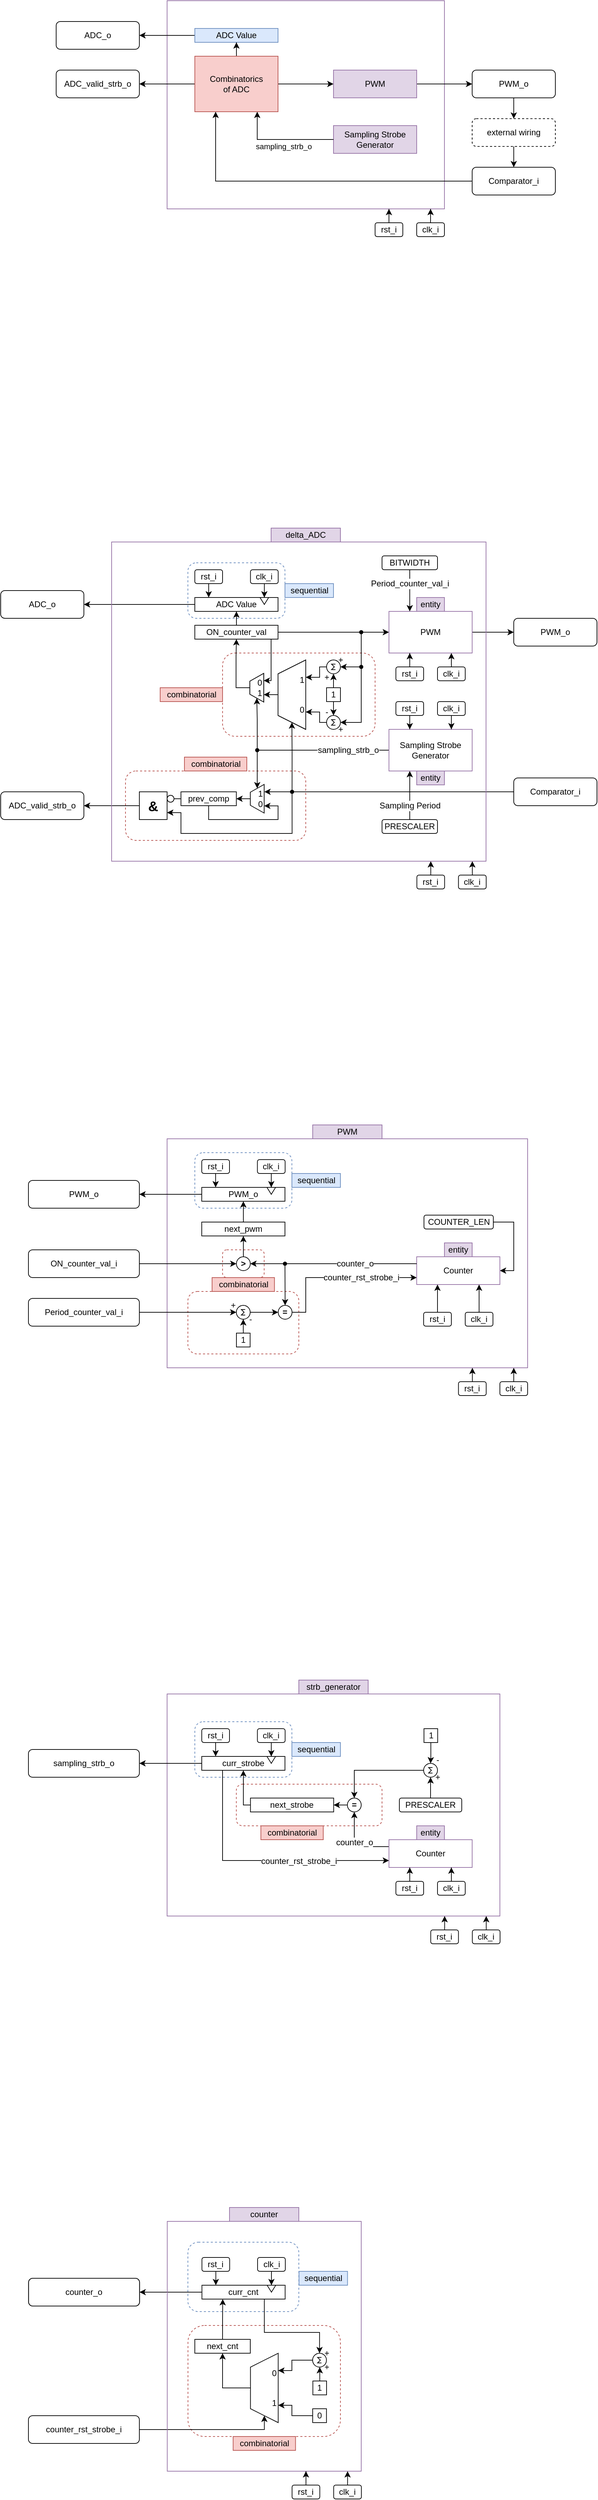 <mxfile version="22.1.11" type="device">
  <diagram name="Seite-1" id="C7iRUkNIQroJkmuH7oDe">
    <mxGraphModel dx="1293" dy="756" grid="1" gridSize="10" guides="1" tooltips="1" connect="1" arrows="1" fold="1" page="1" pageScale="1" pageWidth="1169" pageHeight="827" math="1" shadow="0">
      <root>
        <mxCell id="0" />
        <mxCell id="1" parent="0" />
        <mxCell id="ta56inV7T2upTpdkAs2z-22" value="" style="rounded=1;whiteSpace=wrap;html=1;fontSize=12;fillColor=none;glass=0;dashed=1;strokeColor=#b85450;" vertex="1" parent="1">
          <mxGeometry x="300" y="1310" width="260" height="100" as="geometry" />
        </mxCell>
        <mxCell id="npIou5uu6BImQNLSPjZp-273" value="" style="rounded=0;whiteSpace=wrap;html=1;glass=0;fontSize=12;fillColor=none;strokeColor=#9673a6;arcSize=5;" parent="1" vertex="1">
          <mxGeometry x="360" y="1840" width="520" height="330" as="geometry" />
        </mxCell>
        <mxCell id="npIou5uu6BImQNLSPjZp-309" value="" style="rounded=1;whiteSpace=wrap;html=1;fontSize=12;fillColor=none;glass=0;dashed=1;strokeColor=#b85450;" parent="1" vertex="1">
          <mxGeometry x="390.12" y="3550" width="219.88" height="160" as="geometry" />
        </mxCell>
        <mxCell id="npIou5uu6BImQNLSPjZp-229" value="" style="rounded=1;whiteSpace=wrap;html=1;fontSize=12;fillColor=none;glass=0;dashed=1;strokeColor=#b85450;" parent="1" vertex="1">
          <mxGeometry x="459.87" y="2770" width="210.13" height="60" as="geometry" />
        </mxCell>
        <mxCell id="npIou5uu6BImQNLSPjZp-268" value="" style="whiteSpace=wrap;html=1;rounded=0;glass=0;labelBackgroundColor=#FFFFFF;fontSize=12;fillColor=none;strokeColor=#9673a6;" parent="1" vertex="1">
          <mxGeometry x="360" y="2640" width="480" height="320" as="geometry" />
        </mxCell>
        <mxCell id="npIou5uu6BImQNLSPjZp-221" value="" style="rounded=1;whiteSpace=wrap;html=1;fontSize=12;fillColor=none;glass=0;dashed=1;strokeColor=#b85450;" parent="1" vertex="1">
          <mxGeometry x="440" y="2000" width="60" height="40" as="geometry" />
        </mxCell>
        <mxCell id="npIou5uu6BImQNLSPjZp-220" value="" style="rounded=1;whiteSpace=wrap;html=1;fontSize=12;fillColor=none;glass=0;dashed=1;strokeColor=#b85450;" parent="1" vertex="1">
          <mxGeometry x="390" y="2060" width="160" height="90" as="geometry" />
        </mxCell>
        <mxCell id="npIou5uu6BImQNLSPjZp-145" value="" style="rounded=0;whiteSpace=wrap;html=1;glass=0;fontSize=12;fillColor=none;strokeColor=#9673a6;" parent="1" vertex="1">
          <mxGeometry x="360" y="200" width="400" height="300" as="geometry" />
        </mxCell>
        <mxCell id="npIou5uu6BImQNLSPjZp-107" value="" style="rounded=1;whiteSpace=wrap;html=1;fontSize=12;fillColor=none;glass=0;dashed=1;strokeColor=#b85450;" parent="1" vertex="1">
          <mxGeometry x="440" y="1140" width="220" height="120" as="geometry" />
        </mxCell>
        <mxCell id="npIou5uu6BImQNLSPjZp-108" value="" style="rounded=1;whiteSpace=wrap;html=1;fontSize=12;fillColor=none;glass=0;dashed=1;strokeColor=#6c8ebf;" parent="1" vertex="1">
          <mxGeometry x="390" y="1010" width="140" height="80" as="geometry" />
        </mxCell>
        <mxCell id="npIou5uu6BImQNLSPjZp-130" style="edgeStyle=orthogonalEdgeStyle;rounded=0;orthogonalLoop=1;jettySize=auto;html=1;entryX=0;entryY=0.5;entryDx=0;entryDy=0;fontSize=12;endArrow=classic;endFill=1;" parent="1" source="1whrTMr1qIedSJHb0maG-1" target="npIou5uu6BImQNLSPjZp-129" edge="1">
          <mxGeometry relative="1" as="geometry" />
        </mxCell>
        <mxCell id="1whrTMr1qIedSJHb0maG-1" value="PWM" style="rounded=0;whiteSpace=wrap;html=1;fillColor=#e1d5e7;strokeColor=#9673a6;" parent="1" vertex="1">
          <mxGeometry x="600" y="300" width="120" height="40" as="geometry" />
        </mxCell>
        <mxCell id="1whrTMr1qIedSJHb0maG-2" value="Sampling Strobe&lt;br&gt;Generator" style="whiteSpace=wrap;html=1;fillColor=#e1d5e7;strokeColor=#9673a6;" parent="1" vertex="1">
          <mxGeometry x="600" y="380" width="120" height="40" as="geometry" />
        </mxCell>
        <mxCell id="npIou5uu6BImQNLSPjZp-154" style="edgeStyle=orthogonalEdgeStyle;rounded=0;orthogonalLoop=1;jettySize=auto;html=1;entryX=1;entryY=0.5;entryDx=0;entryDy=0;fontSize=12;endArrow=classic;endFill=1;" parent="1" source="1whrTMr1qIedSJHb0maG-6" target="npIou5uu6BImQNLSPjZp-143" edge="1">
          <mxGeometry relative="1" as="geometry" />
        </mxCell>
        <mxCell id="1whrTMr1qIedSJHb0maG-6" value="ADC Value" style="rounded=0;whiteSpace=wrap;html=1;fillColor=#dae8fc;strokeColor=#6c8ebf;" parent="1" vertex="1">
          <mxGeometry x="400" y="240" width="120" height="20" as="geometry" />
        </mxCell>
        <mxCell id="1whrTMr1qIedSJHb0maG-8" style="edgeStyle=orthogonalEdgeStyle;rounded=0;orthogonalLoop=1;jettySize=auto;html=1;entryX=0.75;entryY=1;entryDx=0;entryDy=0;" parent="1" source="1whrTMr1qIedSJHb0maG-2" target="dwvMu35WHq-RKmSjm5z5-4" edge="1">
          <mxGeometry relative="1" as="geometry">
            <mxPoint x="505" y="390" as="targetPoint" />
          </mxGeometry>
        </mxCell>
        <mxCell id="1whrTMr1qIedSJHb0maG-50" value="sampling_strb_o" style="edgeLabel;html=1;align=center;verticalAlign=middle;resizable=0;points=[];" parent="1whrTMr1qIedSJHb0maG-8" vertex="1" connectable="0">
          <mxGeometry x="0.387" y="1" relative="1" as="geometry">
            <mxPoint x="32" y="9" as="offset" />
          </mxGeometry>
        </mxCell>
        <mxCell id="dwvMu35WHq-RKmSjm5z5-5" style="edgeStyle=orthogonalEdgeStyle;rounded=0;orthogonalLoop=1;jettySize=auto;html=1;entryX=0.5;entryY=1;entryDx=0;entryDy=0;" parent="1" source="dwvMu35WHq-RKmSjm5z5-4" target="1whrTMr1qIedSJHb0maG-6" edge="1">
          <mxGeometry relative="1" as="geometry" />
        </mxCell>
        <mxCell id="dwvMu35WHq-RKmSjm5z5-6" style="edgeStyle=orthogonalEdgeStyle;rounded=0;orthogonalLoop=1;jettySize=auto;html=1;entryX=0;entryY=0.5;entryDx=0;entryDy=0;" parent="1" source="dwvMu35WHq-RKmSjm5z5-4" target="1whrTMr1qIedSJHb0maG-1" edge="1">
          <mxGeometry relative="1" as="geometry" />
        </mxCell>
        <mxCell id="npIou5uu6BImQNLSPjZp-140" style="edgeStyle=orthogonalEdgeStyle;rounded=0;orthogonalLoop=1;jettySize=auto;html=1;entryX=1;entryY=0.5;entryDx=0;entryDy=0;fontSize=12;endArrow=classic;endFill=1;" parent="1" source="dwvMu35WHq-RKmSjm5z5-4" target="npIou5uu6BImQNLSPjZp-139" edge="1">
          <mxGeometry relative="1" as="geometry" />
        </mxCell>
        <mxCell id="dwvMu35WHq-RKmSjm5z5-4" value="Combinatorics&lt;br&gt;of ADC" style="whiteSpace=wrap;html=1;fillColor=#f8cecc;strokeColor=#b85450;" parent="1" vertex="1">
          <mxGeometry x="400" y="280" width="120" height="80" as="geometry" />
        </mxCell>
        <mxCell id="npIou5uu6BImQNLSPjZp-156" style="edgeStyle=orthogonalEdgeStyle;rounded=0;orthogonalLoop=1;jettySize=auto;html=1;entryX=0;entryY=0.5;entryDx=0;entryDy=0;fontSize=12;endArrow=classic;endFill=1;" parent="1" source="dwvMu35WHq-RKmSjm5z5-10" target="npIou5uu6BImQNLSPjZp-56" edge="1">
          <mxGeometry relative="1" as="geometry" />
        </mxCell>
        <mxCell id="dwvMu35WHq-RKmSjm5z5-10" value="PWM" style="rounded=0;whiteSpace=wrap;html=1;fillColor=#FFFFFF;strokeColor=#9673a6;" parent="1" vertex="1">
          <mxGeometry x="680" y="1080" width="120" height="60" as="geometry" />
        </mxCell>
        <mxCell id="npIou5uu6BImQNLSPjZp-87" style="edgeStyle=orthogonalEdgeStyle;rounded=0;orthogonalLoop=1;jettySize=auto;html=1;exitX=0;exitY=0.5;exitDx=0;exitDy=0;endArrow=none;endFill=0;" parent="1" source="dwvMu35WHq-RKmSjm5z5-11" target="npIou5uu6BImQNLSPjZp-77" edge="1">
          <mxGeometry relative="1" as="geometry" />
        </mxCell>
        <mxCell id="npIou5uu6BImQNLSPjZp-128" value="sampling_strb_o" style="edgeLabel;html=1;align=center;verticalAlign=middle;resizable=0;points=[];fontSize=12;" parent="npIou5uu6BImQNLSPjZp-87" vertex="1" connectable="0">
          <mxGeometry x="-0.374" y="1" relative="1" as="geometry">
            <mxPoint y="-1" as="offset" />
          </mxGeometry>
        </mxCell>
        <mxCell id="dwvMu35WHq-RKmSjm5z5-11" value="Sampling Strobe&lt;br&gt;Generator" style="whiteSpace=wrap;html=1;fillColor=#FFFFFF;strokeColor=#9673a6;" parent="1" vertex="1">
          <mxGeometry x="680" y="1250" width="120" height="60" as="geometry" />
        </mxCell>
        <mxCell id="dwvMu35WHq-RKmSjm5z5-38" style="edgeStyle=orthogonalEdgeStyle;rounded=0;orthogonalLoop=1;jettySize=auto;html=1;" parent="1" source="dwvMu35WHq-RKmSjm5z5-12" target="npIou5uu6BImQNLSPjZp-54" edge="1">
          <mxGeometry relative="1" as="geometry">
            <mxPoint x="320" y="1070" as="targetPoint" />
          </mxGeometry>
        </mxCell>
        <mxCell id="dwvMu35WHq-RKmSjm5z5-12" value="ADC Value" style="rounded=0;whiteSpace=wrap;html=1;" parent="1" vertex="1">
          <mxGeometry x="400" y="1060" width="120" height="20" as="geometry" />
        </mxCell>
        <mxCell id="npIou5uu6BImQNLSPjZp-1" style="edgeStyle=orthogonalEdgeStyle;rounded=0;orthogonalLoop=1;jettySize=auto;html=1;entryX=0.5;entryY=1;entryDx=0;entryDy=0;" parent="1" source="dwvMu35WHq-RKmSjm5z5-40" target="dwvMu35WHq-RKmSjm5z5-12" edge="1">
          <mxGeometry relative="1" as="geometry" />
        </mxCell>
        <mxCell id="npIou5uu6BImQNLSPjZp-28" style="edgeStyle=orthogonalEdgeStyle;rounded=0;orthogonalLoop=1;jettySize=auto;html=1;exitDx=0;exitDy=0;entryX=1;entryY=0.5;entryDx=0;entryDy=0;entryPerimeter=0;startArrow=none;" parent="1" source="npIou5uu6BImQNLSPjZp-81" target="npIou5uu6BImQNLSPjZp-18" edge="1">
          <mxGeometry relative="1" as="geometry">
            <Array as="points">
              <mxPoint x="640" y="1110" />
              <mxPoint x="640" y="1160" />
            </Array>
          </mxGeometry>
        </mxCell>
        <mxCell id="npIou5uu6BImQNLSPjZp-29" style="edgeStyle=orthogonalEdgeStyle;rounded=0;orthogonalLoop=1;jettySize=auto;html=1;exitDx=0;exitDy=0;entryX=1;entryY=0.5;entryDx=0;entryDy=0;entryPerimeter=0;startArrow=none;" parent="1" source="npIou5uu6BImQNLSPjZp-79" target="npIou5uu6BImQNLSPjZp-21" edge="1">
          <mxGeometry relative="1" as="geometry">
            <Array as="points">
              <mxPoint x="640" y="1110" />
              <mxPoint x="640" y="1240" />
            </Array>
          </mxGeometry>
        </mxCell>
        <mxCell id="npIou5uu6BImQNLSPjZp-38" style="edgeStyle=orthogonalEdgeStyle;rounded=0;orthogonalLoop=1;jettySize=auto;html=1;exitX=1;exitY=0.5;exitDx=0;exitDy=0;entryX=0;entryY=0.5;entryDx=0;entryDy=0;" parent="1" source="dwvMu35WHq-RKmSjm5z5-40" target="dwvMu35WHq-RKmSjm5z5-10" edge="1">
          <mxGeometry relative="1" as="geometry">
            <Array as="points">
              <mxPoint x="670" y="1110" />
              <mxPoint x="670" y="1110" />
            </Array>
          </mxGeometry>
        </mxCell>
        <mxCell id="ta56inV7T2upTpdkAs2z-6" style="edgeStyle=orthogonalEdgeStyle;rounded=0;orthogonalLoop=1;jettySize=auto;html=1;exitX=0.75;exitY=1;exitDx=0;exitDy=0;entryX=0.75;entryY=1;entryDx=0;entryDy=0;" edge="1" parent="1" source="dwvMu35WHq-RKmSjm5z5-40" target="ta56inV7T2upTpdkAs2z-2">
          <mxGeometry relative="1" as="geometry">
            <Array as="points">
              <mxPoint x="510" y="1120" />
              <mxPoint x="510" y="1180" />
            </Array>
          </mxGeometry>
        </mxCell>
        <mxCell id="dwvMu35WHq-RKmSjm5z5-40" value="ON_counter_val" style="rounded=0;whiteSpace=wrap;html=1;" parent="1" vertex="1">
          <mxGeometry x="400" y="1100" width="120" height="20" as="geometry" />
        </mxCell>
        <mxCell id="npIou5uu6BImQNLSPjZp-25" style="edgeStyle=orthogonalEdgeStyle;rounded=0;orthogonalLoop=1;jettySize=auto;html=1;entryX=0.5;entryY=1;entryDx=0;entryDy=0;entryPerimeter=0;" parent="1" target="npIou5uu6BImQNLSPjZp-18" edge="1">
          <mxGeometry relative="1" as="geometry">
            <mxPoint x="600.0" y="1190" as="sourcePoint" />
          </mxGeometry>
        </mxCell>
        <mxCell id="npIou5uu6BImQNLSPjZp-26" style="edgeStyle=orthogonalEdgeStyle;rounded=0;orthogonalLoop=1;jettySize=auto;html=1;entryX=0.5;entryY=0;entryDx=0;entryDy=0;entryPerimeter=0;" parent="1" target="npIou5uu6BImQNLSPjZp-21" edge="1">
          <mxGeometry relative="1" as="geometry">
            <mxPoint x="600.0" y="1210" as="sourcePoint" />
          </mxGeometry>
        </mxCell>
        <mxCell id="npIou5uu6BImQNLSPjZp-16" value="-" style="text;html=1;align=center;verticalAlign=middle;resizable=0;points=[];autosize=1;strokeColor=none;fillColor=none;" parent="1" vertex="1">
          <mxGeometry x="580" y="1215" width="20" height="20" as="geometry" />
        </mxCell>
        <mxCell id="npIou5uu6BImQNLSPjZp-17" value="+" style="text;html=1;align=center;verticalAlign=middle;resizable=0;points=[];autosize=1;strokeColor=none;fillColor=none;" parent="1" vertex="1">
          <mxGeometry x="580" y="1165" width="20" height="20" as="geometry" />
        </mxCell>
        <mxCell id="npIou5uu6BImQNLSPjZp-22" style="edgeStyle=orthogonalEdgeStyle;rounded=0;orthogonalLoop=1;jettySize=auto;html=1;exitX=0;exitY=0.5;exitDx=0;exitDy=0;exitPerimeter=0;entryX=0.75;entryY=1;entryDx=0;entryDy=0;" parent="1" source="npIou5uu6BImQNLSPjZp-18" edge="1">
          <mxGeometry relative="1" as="geometry">
            <mxPoint x="560" y="1175" as="targetPoint" />
            <Array as="points">
              <mxPoint x="580" y="1160" />
              <mxPoint x="580" y="1175" />
            </Array>
          </mxGeometry>
        </mxCell>
        <mxCell id="npIou5uu6BImQNLSPjZp-18" value="" style="verticalLabelPosition=bottom;shadow=0;dashed=0;align=center;html=1;verticalAlign=top;shape=mxgraph.electrical.abstract.sum;" parent="1" vertex="1">
          <mxGeometry x="590" y="1150" width="20" height="20" as="geometry" />
        </mxCell>
        <mxCell id="npIou5uu6BImQNLSPjZp-20" value="+" style="text;html=1;align=center;verticalAlign=middle;resizable=0;points=[];autosize=1;strokeColor=none;fillColor=none;" parent="1" vertex="1">
          <mxGeometry x="600" y="1140" width="20" height="20" as="geometry" />
        </mxCell>
        <mxCell id="npIou5uu6BImQNLSPjZp-23" style="edgeStyle=orthogonalEdgeStyle;rounded=0;orthogonalLoop=1;jettySize=auto;html=1;entryX=0.25;entryY=1;entryDx=0;entryDy=0;" parent="1" source="npIou5uu6BImQNLSPjZp-21" edge="1">
          <mxGeometry relative="1" as="geometry">
            <mxPoint x="560" y="1225" as="targetPoint" />
            <Array as="points">
              <mxPoint x="580" y="1240" />
              <mxPoint x="580" y="1225" />
            </Array>
          </mxGeometry>
        </mxCell>
        <mxCell id="npIou5uu6BImQNLSPjZp-21" value="" style="verticalLabelPosition=bottom;shadow=0;dashed=0;align=center;html=1;verticalAlign=top;shape=mxgraph.electrical.abstract.sum;" parent="1" vertex="1">
          <mxGeometry x="590" y="1230" width="20" height="20" as="geometry" />
        </mxCell>
        <mxCell id="npIou5uu6BImQNLSPjZp-27" value="+" style="text;html=1;align=center;verticalAlign=middle;resizable=0;points=[];autosize=1;strokeColor=none;fillColor=none;" parent="1" vertex="1">
          <mxGeometry x="600" y="1240" width="20" height="20" as="geometry" />
        </mxCell>
        <mxCell id="npIou5uu6BImQNLSPjZp-37" value="1" style="whiteSpace=wrap;html=1;" parent="1" vertex="1">
          <mxGeometry x="590" y="1190" width="20" height="20" as="geometry" />
        </mxCell>
        <mxCell id="npIou5uu6BImQNLSPjZp-42" style="edgeStyle=orthogonalEdgeStyle;rounded=0;orthogonalLoop=1;jettySize=auto;html=1;exitX=0.5;exitY=0;exitDx=0;exitDy=0;entryX=0.75;entryY=1;entryDx=0;entryDy=0;" parent="1" source="npIou5uu6BImQNLSPjZp-39" target="dwvMu35WHq-RKmSjm5z5-10" edge="1">
          <mxGeometry relative="1" as="geometry" />
        </mxCell>
        <mxCell id="npIou5uu6BImQNLSPjZp-39" value="clk_i" style="rounded=1;whiteSpace=wrap;html=1;" parent="1" vertex="1">
          <mxGeometry x="750" y="1160" width="40" height="20" as="geometry" />
        </mxCell>
        <mxCell id="npIou5uu6BImQNLSPjZp-44" style="edgeStyle=orthogonalEdgeStyle;rounded=0;orthogonalLoop=1;jettySize=auto;html=1;entryX=0.25;entryY=1;entryDx=0;entryDy=0;" parent="1" source="npIou5uu6BImQNLSPjZp-43" target="dwvMu35WHq-RKmSjm5z5-10" edge="1">
          <mxGeometry relative="1" as="geometry" />
        </mxCell>
        <mxCell id="npIou5uu6BImQNLSPjZp-43" value="rst_i" style="rounded=1;whiteSpace=wrap;html=1;" parent="1" vertex="1">
          <mxGeometry x="690" y="1160" width="40" height="20" as="geometry" />
        </mxCell>
        <mxCell id="npIou5uu6BImQNLSPjZp-46" value="1&lt;br&gt;&lt;br&gt;&lt;div&gt;&lt;br&gt;&lt;/div&gt;0" style="shape=trapezoid;perimeter=trapezoidPerimeter;whiteSpace=wrap;fixedSize=1;rotation=90;horizontal=0;textDirection=ltr;verticalAlign=middle;html=1;direction=west;align=right;" parent="1" vertex="1">
          <mxGeometry x="490" y="1180" width="100" height="40" as="geometry" />
        </mxCell>
        <mxCell id="npIou5uu6BImQNLSPjZp-53" style="edgeStyle=orthogonalEdgeStyle;rounded=0;orthogonalLoop=1;jettySize=auto;html=1;entryX=0;entryY=0.5;entryDx=0;entryDy=0;" parent="1" source="npIou5uu6BImQNLSPjZp-47" target="npIou5uu6BImQNLSPjZp-52" edge="1">
          <mxGeometry relative="1" as="geometry" />
        </mxCell>
        <mxCell id="npIou5uu6BImQNLSPjZp-47" value="clk_i" style="rounded=1;whiteSpace=wrap;html=1;" parent="1" vertex="1">
          <mxGeometry x="480.25" y="1020" width="40" height="20" as="geometry" />
        </mxCell>
        <mxCell id="npIou5uu6BImQNLSPjZp-49" style="edgeStyle=orthogonalEdgeStyle;rounded=0;orthogonalLoop=1;jettySize=auto;html=1;" parent="1" source="npIou5uu6BImQNLSPjZp-48" edge="1">
          <mxGeometry relative="1" as="geometry">
            <mxPoint x="420" y="1060" as="targetPoint" />
            <Array as="points">
              <mxPoint x="420" y="1060" />
            </Array>
          </mxGeometry>
        </mxCell>
        <mxCell id="npIou5uu6BImQNLSPjZp-48" value="rst_i" style="rounded=1;whiteSpace=wrap;html=1;" parent="1" vertex="1">
          <mxGeometry x="400" y="1020" width="40" height="20" as="geometry" />
        </mxCell>
        <mxCell id="npIou5uu6BImQNLSPjZp-52" value="" style="triangle;whiteSpace=wrap;html=1;rotation=90;" parent="1" vertex="1">
          <mxGeometry x="495.25" y="1058.75" width="10" height="12.5" as="geometry" />
        </mxCell>
        <mxCell id="npIou5uu6BImQNLSPjZp-54" value="ADC_o" style="rounded=1;whiteSpace=wrap;html=1;" parent="1" vertex="1">
          <mxGeometry x="120" y="1050" width="120" height="40" as="geometry" />
        </mxCell>
        <mxCell id="npIou5uu6BImQNLSPjZp-55" value="ADC_valid_strb_o" style="rounded=1;whiteSpace=wrap;html=1;" parent="1" vertex="1">
          <mxGeometry x="120" y="1340" width="120" height="40" as="geometry" />
        </mxCell>
        <mxCell id="npIou5uu6BImQNLSPjZp-56" value="PWM_o" style="rounded=1;whiteSpace=wrap;html=1;" parent="1" vertex="1">
          <mxGeometry x="860" y="1090" width="120" height="40" as="geometry" />
        </mxCell>
        <mxCell id="ta56inV7T2upTpdkAs2z-25" style="edgeStyle=orthogonalEdgeStyle;rounded=0;orthogonalLoop=1;jettySize=auto;html=1;exitX=0;exitY=0.5;exitDx=0;exitDy=0;endArrow=none;endFill=0;" edge="1" parent="1" source="npIou5uu6BImQNLSPjZp-57" target="npIou5uu6BImQNLSPjZp-101">
          <mxGeometry relative="1" as="geometry">
            <Array as="points">
              <mxPoint x="720" y="1340" />
              <mxPoint x="720" y="1340" />
            </Array>
          </mxGeometry>
        </mxCell>
        <mxCell id="npIou5uu6BImQNLSPjZp-57" value="Comparator_i" style="rounded=1;whiteSpace=wrap;html=1;" parent="1" vertex="1">
          <mxGeometry x="860" y="1320" width="120" height="40" as="geometry" />
        </mxCell>
        <mxCell id="npIou5uu6BImQNLSPjZp-68" style="edgeStyle=orthogonalEdgeStyle;rounded=0;orthogonalLoop=1;jettySize=auto;html=1;entryX=0.75;entryY=0;entryDx=0;entryDy=0;" parent="1" source="npIou5uu6BImQNLSPjZp-65" target="dwvMu35WHq-RKmSjm5z5-11" edge="1">
          <mxGeometry relative="1" as="geometry" />
        </mxCell>
        <mxCell id="npIou5uu6BImQNLSPjZp-65" value="clk_i" style="rounded=1;whiteSpace=wrap;html=1;" parent="1" vertex="1">
          <mxGeometry x="750" y="1210" width="40" height="20" as="geometry" />
        </mxCell>
        <mxCell id="npIou5uu6BImQNLSPjZp-67" style="edgeStyle=orthogonalEdgeStyle;rounded=0;orthogonalLoop=1;jettySize=auto;html=1;entryX=0.25;entryY=0;entryDx=0;entryDy=0;" parent="1" source="npIou5uu6BImQNLSPjZp-66" target="dwvMu35WHq-RKmSjm5z5-11" edge="1">
          <mxGeometry relative="1" as="geometry" />
        </mxCell>
        <mxCell id="npIou5uu6BImQNLSPjZp-66" value="rst_i" style="rounded=1;whiteSpace=wrap;html=1;" parent="1" vertex="1">
          <mxGeometry x="690" y="1210" width="40" height="20" as="geometry" />
        </mxCell>
        <mxCell id="ta56inV7T2upTpdkAs2z-5" style="edgeStyle=orthogonalEdgeStyle;rounded=0;orthogonalLoop=1;jettySize=auto;html=1;entryX=0;entryY=0.5;entryDx=0;entryDy=0;" edge="1" parent="1" source="npIou5uu6BImQNLSPjZp-77" target="ta56inV7T2upTpdkAs2z-2">
          <mxGeometry relative="1" as="geometry" />
        </mxCell>
        <mxCell id="ta56inV7T2upTpdkAs2z-13" style="edgeStyle=orthogonalEdgeStyle;rounded=0;orthogonalLoop=1;jettySize=auto;html=1;entryX=1;entryY=0.5;entryDx=0;entryDy=0;" edge="1" parent="1" source="npIou5uu6BImQNLSPjZp-77" target="ta56inV7T2upTpdkAs2z-8">
          <mxGeometry relative="1" as="geometry" />
        </mxCell>
        <mxCell id="npIou5uu6BImQNLSPjZp-77" value="" style="shape=waypoint;sketch=0;size=6;pointerEvents=1;points=[];fillColor=none;resizable=0;rotatable=0;perimeter=centerPerimeter;snapToPoint=1;html=1;" parent="1" vertex="1">
          <mxGeometry x="470" y="1260" width="40" height="40" as="geometry" />
        </mxCell>
        <mxCell id="npIou5uu6BImQNLSPjZp-79" value="" style="shape=waypoint;sketch=0;size=6;pointerEvents=1;points=[];fillColor=none;resizable=0;rotatable=0;perimeter=centerPerimeter;snapToPoint=1;html=1;" parent="1" vertex="1">
          <mxGeometry x="620" y="1090" width="40" height="40" as="geometry" />
        </mxCell>
        <mxCell id="npIou5uu6BImQNLSPjZp-80" value="" style="edgeStyle=orthogonalEdgeStyle;rounded=0;orthogonalLoop=1;jettySize=auto;html=1;exitX=1;exitY=0.5;exitDx=0;exitDy=0;entryDx=0;entryDy=0;entryPerimeter=0;endArrow=none;" parent="1" source="dwvMu35WHq-RKmSjm5z5-40" target="npIou5uu6BImQNLSPjZp-79" edge="1">
          <mxGeometry relative="1" as="geometry">
            <mxPoint x="520" y="1110" as="sourcePoint" />
            <mxPoint x="610" y="1240" as="targetPoint" />
            <Array as="points" />
          </mxGeometry>
        </mxCell>
        <mxCell id="npIou5uu6BImQNLSPjZp-81" value="" style="shape=waypoint;sketch=0;size=6;pointerEvents=1;points=[];fillColor=none;resizable=0;rotatable=0;perimeter=centerPerimeter;snapToPoint=1;html=1;" parent="1" vertex="1">
          <mxGeometry x="620" y="1140" width="40" height="40" as="geometry" />
        </mxCell>
        <mxCell id="npIou5uu6BImQNLSPjZp-82" value="" style="edgeStyle=orthogonalEdgeStyle;rounded=0;orthogonalLoop=1;jettySize=auto;html=1;exitX=1;exitY=0.5;exitDx=0;exitDy=0;entryDx=0;entryDy=0;entryPerimeter=0;endArrow=none;" parent="1" source="dwvMu35WHq-RKmSjm5z5-40" target="npIou5uu6BImQNLSPjZp-81" edge="1">
          <mxGeometry relative="1" as="geometry">
            <mxPoint x="520" y="1110" as="sourcePoint" />
            <mxPoint x="610" y="1160" as="targetPoint" />
            <Array as="points" />
          </mxGeometry>
        </mxCell>
        <mxCell id="npIou5uu6BImQNLSPjZp-91" style="edgeStyle=orthogonalEdgeStyle;rounded=0;orthogonalLoop=1;jettySize=auto;html=1;entryX=1;entryY=0.5;entryDx=0;entryDy=0;fontSize=20;endArrow=classic;endFill=1;" parent="1" source="npIou5uu6BImQNLSPjZp-90" target="npIou5uu6BImQNLSPjZp-55" edge="1">
          <mxGeometry relative="1" as="geometry" />
        </mxCell>
        <mxCell id="npIou5uu6BImQNLSPjZp-90" value="&lt;b&gt;&lt;font style=&quot;font-size: 20px&quot;&gt;&amp;amp;&lt;/font&gt;&lt;/b&gt;" style="whiteSpace=wrap;html=1;fillColor=default;gradientColor=none;" parent="1" vertex="1">
          <mxGeometry x="320" y="1340" width="40" height="40" as="geometry" />
        </mxCell>
        <mxCell id="npIou5uu6BImQNLSPjZp-117" style="edgeStyle=orthogonalEdgeStyle;rounded=0;orthogonalLoop=1;jettySize=auto;html=1;exitX=1;exitY=0.5;exitDx=0;exitDy=0;entryX=0;entryY=0.5;entryDx=0;entryDy=0;fontSize=12;endArrow=none;endFill=0;" parent="1" source="npIou5uu6BImQNLSPjZp-97" target="npIou5uu6BImQNLSPjZp-112" edge="1">
          <mxGeometry relative="1" as="geometry" />
        </mxCell>
        <mxCell id="npIou5uu6BImQNLSPjZp-97" value="" style="ellipse;whiteSpace=wrap;html=1;aspect=fixed;fontSize=20;fillColor=default;gradientColor=none;" parent="1" vertex="1">
          <mxGeometry x="360" y="1345" width="10" height="10" as="geometry" />
        </mxCell>
        <mxCell id="ta56inV7T2upTpdkAs2z-17" style="edgeStyle=orthogonalEdgeStyle;rounded=0;orthogonalLoop=1;jettySize=auto;html=1;" edge="1" parent="1" source="npIou5uu6BImQNLSPjZp-101" target="npIou5uu6BImQNLSPjZp-360">
          <mxGeometry relative="1" as="geometry" />
        </mxCell>
        <mxCell id="ta56inV7T2upTpdkAs2z-20" style="edgeStyle=orthogonalEdgeStyle;rounded=0;orthogonalLoop=1;jettySize=auto;html=1;entryX=1;entryY=0.75;entryDx=0;entryDy=0;" edge="1" parent="1" source="npIou5uu6BImQNLSPjZp-101" target="npIou5uu6BImQNLSPjZp-90">
          <mxGeometry relative="1" as="geometry">
            <Array as="points">
              <mxPoint x="540" y="1400" />
              <mxPoint x="380" y="1400" />
              <mxPoint x="380" y="1370" />
            </Array>
          </mxGeometry>
        </mxCell>
        <mxCell id="ta56inV7T2upTpdkAs2z-24" style="edgeStyle=orthogonalEdgeStyle;rounded=0;orthogonalLoop=1;jettySize=auto;html=1;entryX=0.75;entryY=1;entryDx=0;entryDy=0;" edge="1" parent="1" source="npIou5uu6BImQNLSPjZp-101" target="ta56inV7T2upTpdkAs2z-8">
          <mxGeometry relative="1" as="geometry" />
        </mxCell>
        <mxCell id="npIou5uu6BImQNLSPjZp-101" value="" style="shape=waypoint;sketch=0;size=6;pointerEvents=1;points=[];fillColor=none;resizable=0;rotatable=0;perimeter=centerPerimeter;snapToPoint=1;fontSize=20;html=1;" parent="1" vertex="1">
          <mxGeometry x="520.25" y="1320" width="40" height="40" as="geometry" />
        </mxCell>
        <mxCell id="npIou5uu6BImQNLSPjZp-109" value="combinatorial" style="text;html=1;align=center;verticalAlign=middle;resizable=0;points=[];autosize=1;strokeColor=#b85450;fillColor=#f8cecc;fontSize=12;" parent="1" vertex="1">
          <mxGeometry x="350" y="1190" width="90" height="20" as="geometry" />
        </mxCell>
        <mxCell id="npIou5uu6BImQNLSPjZp-110" value="combinatorial" style="text;html=1;align=center;verticalAlign=middle;resizable=0;points=[];autosize=1;strokeColor=#b85450;fillColor=#f8cecc;fontSize=12;" parent="1" vertex="1">
          <mxGeometry x="385" y="1290" width="90" height="20" as="geometry" />
        </mxCell>
        <mxCell id="npIou5uu6BImQNLSPjZp-111" value="sequential" style="text;html=1;align=center;verticalAlign=middle;resizable=0;points=[];autosize=1;strokeColor=#6c8ebf;fillColor=#dae8fc;fontSize=12;" parent="1" vertex="1">
          <mxGeometry x="530" y="1040" width="70" height="20" as="geometry" />
        </mxCell>
        <mxCell id="ta56inV7T2upTpdkAs2z-23" style="edgeStyle=orthogonalEdgeStyle;rounded=0;orthogonalLoop=1;jettySize=auto;html=1;exitX=0.5;exitY=1;exitDx=0;exitDy=0;entryX=0.25;entryY=1;entryDx=0;entryDy=0;" edge="1" parent="1" source="npIou5uu6BImQNLSPjZp-112" target="ta56inV7T2upTpdkAs2z-8">
          <mxGeometry relative="1" as="geometry" />
        </mxCell>
        <mxCell id="npIou5uu6BImQNLSPjZp-112" value="prev_comp" style="whiteSpace=wrap;html=1;glass=0;fontSize=12;fillColor=default;gradientColor=none;" parent="1" vertex="1">
          <mxGeometry x="380" y="1340" width="79.87" height="20" as="geometry" />
        </mxCell>
        <mxCell id="npIou5uu6BImQNLSPjZp-120" value="clk_i" style="rounded=1;whiteSpace=wrap;html=1;" parent="1" vertex="1">
          <mxGeometry x="780.25" y="1460" width="40" height="20" as="geometry" />
        </mxCell>
        <mxCell id="npIou5uu6BImQNLSPjZp-121" value="rst_i" style="rounded=1;whiteSpace=wrap;html=1;" parent="1" vertex="1">
          <mxGeometry x="720.25" y="1460" width="40" height="20" as="geometry" />
        </mxCell>
        <mxCell id="npIou5uu6BImQNLSPjZp-122" style="edgeStyle=orthogonalEdgeStyle;rounded=0;orthogonalLoop=1;jettySize=auto;html=1;entryX=0.25;entryY=1;entryDx=0;entryDy=0;" parent="1" source="npIou5uu6BImQNLSPjZp-121" edge="1">
          <mxGeometry relative="1" as="geometry">
            <mxPoint x="740.25" y="1440" as="targetPoint" />
          </mxGeometry>
        </mxCell>
        <mxCell id="npIou5uu6BImQNLSPjZp-123" style="edgeStyle=orthogonalEdgeStyle;rounded=0;orthogonalLoop=1;jettySize=auto;html=1;exitX=0.5;exitY=0;exitDx=0;exitDy=0;entryX=0.75;entryY=1;entryDx=0;entryDy=0;" parent="1" source="npIou5uu6BImQNLSPjZp-120" edge="1">
          <mxGeometry relative="1" as="geometry">
            <mxPoint x="800.25" y="1440" as="targetPoint" />
          </mxGeometry>
        </mxCell>
        <mxCell id="npIou5uu6BImQNLSPjZp-125" value="entity" style="whiteSpace=wrap;html=1;rounded=0;glass=0;fontSize=12;fillColor=#e1d5e7;strokeColor=#9673a6;" parent="1" vertex="1">
          <mxGeometry x="720" y="1060" width="40" height="20" as="geometry" />
        </mxCell>
        <mxCell id="npIou5uu6BImQNLSPjZp-126" value="entity" style="whiteSpace=wrap;html=1;rounded=0;glass=0;fontSize=12;fillColor=#e1d5e7;strokeColor=#9673a6;" parent="1" vertex="1">
          <mxGeometry x="720" y="1310" width="40" height="20" as="geometry" />
        </mxCell>
        <mxCell id="npIou5uu6BImQNLSPjZp-134" style="edgeStyle=orthogonalEdgeStyle;rounded=0;orthogonalLoop=1;jettySize=auto;html=1;entryX=0.5;entryY=0;entryDx=0;entryDy=0;fontSize=12;endArrow=classic;endFill=1;" parent="1" source="npIou5uu6BImQNLSPjZp-129" target="npIou5uu6BImQNLSPjZp-131" edge="1">
          <mxGeometry relative="1" as="geometry" />
        </mxCell>
        <mxCell id="npIou5uu6BImQNLSPjZp-129" value="PWM_o" style="rounded=1;whiteSpace=wrap;html=1;glass=0;fontSize=12;fillColor=#FFFFFF;gradientColor=none;" parent="1" vertex="1">
          <mxGeometry x="800" y="300" width="120" height="40" as="geometry" />
        </mxCell>
        <mxCell id="npIou5uu6BImQNLSPjZp-135" style="edgeStyle=orthogonalEdgeStyle;rounded=0;orthogonalLoop=1;jettySize=auto;html=1;entryX=0.5;entryY=0;entryDx=0;entryDy=0;fontSize=12;endArrow=classic;endFill=1;" parent="1" source="npIou5uu6BImQNLSPjZp-131" target="npIou5uu6BImQNLSPjZp-133" edge="1">
          <mxGeometry relative="1" as="geometry" />
        </mxCell>
        <mxCell id="npIou5uu6BImQNLSPjZp-131" value="external wiring" style="rounded=1;whiteSpace=wrap;html=1;glass=0;fontSize=12;fillColor=#FFFFFF;gradientColor=none;dashed=1;" parent="1" vertex="1">
          <mxGeometry x="800" y="370" width="120" height="40" as="geometry" />
        </mxCell>
        <mxCell id="npIou5uu6BImQNLSPjZp-137" style="edgeStyle=orthogonalEdgeStyle;rounded=0;orthogonalLoop=1;jettySize=auto;html=1;fontSize=12;endArrow=classic;endFill=1;entryX=0.25;entryY=1;entryDx=0;entryDy=0;" parent="1" source="npIou5uu6BImQNLSPjZp-133" target="dwvMu35WHq-RKmSjm5z5-4" edge="1">
          <mxGeometry relative="1" as="geometry">
            <mxPoint x="440" y="340" as="targetPoint" />
          </mxGeometry>
        </mxCell>
        <mxCell id="npIou5uu6BImQNLSPjZp-133" value="Comparator_i" style="rounded=1;whiteSpace=wrap;html=1;glass=0;fontSize=12;fillColor=default;gradientColor=none;" parent="1" vertex="1">
          <mxGeometry x="800" y="440" width="120" height="40" as="geometry" />
        </mxCell>
        <mxCell id="npIou5uu6BImQNLSPjZp-139" value="ADC_valid_strb_o" style="rounded=1;whiteSpace=wrap;html=1;glass=0;fontSize=12;fillColor=default;gradientColor=none;" parent="1" vertex="1">
          <mxGeometry x="200" y="300" width="120" height="40" as="geometry" />
        </mxCell>
        <mxCell id="npIou5uu6BImQNLSPjZp-143" value="ADC_o" style="rounded=1;whiteSpace=wrap;html=1;glass=0;fontSize=12;fillColor=default;gradientColor=none;" parent="1" vertex="1">
          <mxGeometry x="200" y="230" width="120" height="40" as="geometry" />
        </mxCell>
        <mxCell id="npIou5uu6BImQNLSPjZp-151" style="edgeStyle=orthogonalEdgeStyle;rounded=0;orthogonalLoop=1;jettySize=auto;html=1;fontSize=12;endArrow=classic;endFill=1;entryX=0.95;entryY=1;entryDx=0;entryDy=0;entryPerimeter=0;" parent="1" source="npIou5uu6BImQNLSPjZp-149" target="npIou5uu6BImQNLSPjZp-145" edge="1">
          <mxGeometry relative="1" as="geometry">
            <mxPoint x="740" y="490" as="targetPoint" />
          </mxGeometry>
        </mxCell>
        <mxCell id="npIou5uu6BImQNLSPjZp-149" value="clk_i" style="rounded=1;whiteSpace=wrap;html=1;" parent="1" vertex="1">
          <mxGeometry x="720" y="520" width="40" height="20" as="geometry" />
        </mxCell>
        <mxCell id="npIou5uu6BImQNLSPjZp-152" style="edgeStyle=orthogonalEdgeStyle;rounded=0;orthogonalLoop=1;jettySize=auto;html=1;entryX=0.8;entryY=1;entryDx=0;entryDy=0;entryPerimeter=0;fontSize=12;endArrow=classic;endFill=1;" parent="1" source="npIou5uu6BImQNLSPjZp-150" target="npIou5uu6BImQNLSPjZp-145" edge="1">
          <mxGeometry relative="1" as="geometry" />
        </mxCell>
        <mxCell id="npIou5uu6BImQNLSPjZp-150" value="rst_i" style="rounded=1;whiteSpace=wrap;html=1;" parent="1" vertex="1">
          <mxGeometry x="660" y="520" width="40" height="20" as="geometry" />
        </mxCell>
        <mxCell id="npIou5uu6BImQNLSPjZp-155" value="delta_ADC" style="whiteSpace=wrap;html=1;rounded=0;glass=0;fontSize=12;fillColor=#e1d5e7;strokeColor=#9673a6;" parent="1" vertex="1">
          <mxGeometry x="510" y="960" width="100" height="20" as="geometry" />
        </mxCell>
        <mxCell id="npIou5uu6BImQNLSPjZp-206" style="edgeStyle=orthogonalEdgeStyle;rounded=0;orthogonalLoop=1;jettySize=auto;html=1;entryX=0.5;entryY=0;entryDx=0;entryDy=0;fontSize=12;endArrow=classic;endFill=1;startArrow=none;" parent="1" target="npIou5uu6BImQNLSPjZp-189" edge="1">
          <mxGeometry relative="1" as="geometry">
            <mxPoint x="530" y="2020" as="sourcePoint" />
            <Array as="points">
              <mxPoint x="530" y="2020" />
              <mxPoint x="530" y="2060" />
            </Array>
          </mxGeometry>
        </mxCell>
        <mxCell id="npIou5uu6BImQNLSPjZp-212" style="edgeStyle=orthogonalEdgeStyle;rounded=0;orthogonalLoop=1;jettySize=auto;html=1;exitDx=0;exitDy=0;entryX=1;entryY=0.5;entryDx=0;entryDy=0;fontSize=12;endArrow=classic;endFill=1;startArrow=none;" parent="1" source="npIou5uu6BImQNLSPjZp-213" target="npIou5uu6BImQNLSPjZp-187" edge="1">
          <mxGeometry relative="1" as="geometry" />
        </mxCell>
        <mxCell id="npIou5uu6BImQNLSPjZp-157" value="Counter" style="rounded=0;whiteSpace=wrap;html=1;fillColor=#FFFFFF;strokeColor=#9673a6;" parent="1" vertex="1">
          <mxGeometry x="720" y="2010" width="120" height="40" as="geometry" />
        </mxCell>
        <mxCell id="npIou5uu6BImQNLSPjZp-158" value="entity" style="whiteSpace=wrap;html=1;rounded=0;glass=0;fontSize=12;fillColor=#e1d5e7;strokeColor=#9673a6;" parent="1" vertex="1">
          <mxGeometry x="760" y="1990" width="40" height="20" as="geometry" />
        </mxCell>
        <mxCell id="npIou5uu6BImQNLSPjZp-161" style="edgeStyle=orthogonalEdgeStyle;rounded=0;orthogonalLoop=1;jettySize=auto;html=1;entryX=0.75;entryY=1;entryDx=0;entryDy=0;fontSize=12;endArrow=classic;endFill=1;" parent="1" source="npIou5uu6BImQNLSPjZp-159" target="npIou5uu6BImQNLSPjZp-157" edge="1">
          <mxGeometry relative="1" as="geometry" />
        </mxCell>
        <mxCell id="npIou5uu6BImQNLSPjZp-159" value="clk_i" style="rounded=1;whiteSpace=wrap;html=1;" parent="1" vertex="1">
          <mxGeometry x="790" y="2090" width="40" height="20" as="geometry" />
        </mxCell>
        <mxCell id="npIou5uu6BImQNLSPjZp-162" style="edgeStyle=orthogonalEdgeStyle;rounded=0;orthogonalLoop=1;jettySize=auto;html=1;entryX=0.25;entryY=1;entryDx=0;entryDy=0;fontSize=12;endArrow=classic;endFill=1;" parent="1" source="npIou5uu6BImQNLSPjZp-160" target="npIou5uu6BImQNLSPjZp-157" edge="1">
          <mxGeometry relative="1" as="geometry" />
        </mxCell>
        <mxCell id="npIou5uu6BImQNLSPjZp-160" value="rst_i" style="rounded=1;whiteSpace=wrap;html=1;" parent="1" vertex="1">
          <mxGeometry x="730" y="2090" width="40" height="20" as="geometry" />
        </mxCell>
        <mxCell id="npIou5uu6BImQNLSPjZp-170" value="" style="rounded=1;whiteSpace=wrap;html=1;fontSize=12;fillColor=none;glass=0;dashed=1;strokeColor=#6c8ebf;" parent="1" vertex="1">
          <mxGeometry x="400" y="1860" width="140" height="80" as="geometry" />
        </mxCell>
        <mxCell id="npIou5uu6BImQNLSPjZp-178" style="edgeStyle=orthogonalEdgeStyle;rounded=0;orthogonalLoop=1;jettySize=auto;html=1;exitX=0;exitY=0.5;exitDx=0;exitDy=0;fontSize=12;endArrow=classic;endFill=1;entryX=1;entryY=0.5;entryDx=0;entryDy=0;" parent="1" source="npIou5uu6BImQNLSPjZp-171" target="npIou5uu6BImQNLSPjZp-179" edge="1">
          <mxGeometry relative="1" as="geometry">
            <mxPoint x="310" y="1959.842" as="targetPoint" />
          </mxGeometry>
        </mxCell>
        <mxCell id="npIou5uu6BImQNLSPjZp-171" value="PWM_o" style="rounded=0;whiteSpace=wrap;html=1;" parent="1" vertex="1">
          <mxGeometry x="410" y="1910" width="120" height="20" as="geometry" />
        </mxCell>
        <mxCell id="npIou5uu6BImQNLSPjZp-172" style="edgeStyle=orthogonalEdgeStyle;rounded=0;orthogonalLoop=1;jettySize=auto;html=1;entryX=0;entryY=0.5;entryDx=0;entryDy=0;" parent="1" source="npIou5uu6BImQNLSPjZp-173" target="npIou5uu6BImQNLSPjZp-176" edge="1">
          <mxGeometry relative="1" as="geometry" />
        </mxCell>
        <mxCell id="npIou5uu6BImQNLSPjZp-173" value="clk_i" style="rounded=1;whiteSpace=wrap;html=1;" parent="1" vertex="1">
          <mxGeometry x="490.25" y="1870" width="40" height="20" as="geometry" />
        </mxCell>
        <mxCell id="npIou5uu6BImQNLSPjZp-174" style="edgeStyle=orthogonalEdgeStyle;rounded=0;orthogonalLoop=1;jettySize=auto;html=1;" parent="1" source="npIou5uu6BImQNLSPjZp-175" edge="1">
          <mxGeometry relative="1" as="geometry">
            <mxPoint x="430" y="1910" as="targetPoint" />
            <Array as="points">
              <mxPoint x="430" y="1910" />
            </Array>
          </mxGeometry>
        </mxCell>
        <mxCell id="npIou5uu6BImQNLSPjZp-175" value="rst_i" style="rounded=1;whiteSpace=wrap;html=1;" parent="1" vertex="1">
          <mxGeometry x="410" y="1870" width="40" height="20" as="geometry" />
        </mxCell>
        <mxCell id="npIou5uu6BImQNLSPjZp-176" value="" style="triangle;whiteSpace=wrap;html=1;rotation=90;" parent="1" vertex="1">
          <mxGeometry x="505.25" y="1908.75" width="10" height="12.5" as="geometry" />
        </mxCell>
        <mxCell id="npIou5uu6BImQNLSPjZp-177" value="sequential" style="text;html=1;align=center;verticalAlign=middle;resizable=0;points=[];autosize=1;strokeColor=#6c8ebf;fillColor=#dae8fc;fontSize=12;" parent="1" vertex="1">
          <mxGeometry x="540" y="1890" width="70" height="20" as="geometry" />
        </mxCell>
        <mxCell id="npIou5uu6BImQNLSPjZp-179" value="PWM_o" style="rounded=1;whiteSpace=wrap;html=1;glass=0;fontSize=12;fillColor=default;gradientColor=none;" parent="1" vertex="1">
          <mxGeometry x="160" y="1900" width="160" height="40" as="geometry" />
        </mxCell>
        <mxCell id="npIou5uu6BImQNLSPjZp-272" style="edgeStyle=orthogonalEdgeStyle;rounded=0;orthogonalLoop=1;jettySize=auto;html=1;entryX=0.5;entryY=1;entryDx=0;entryDy=0;fontSize=12;endArrow=classic;endFill=1;" parent="1" source="npIou5uu6BImQNLSPjZp-187" target="npIou5uu6BImQNLSPjZp-270" edge="1">
          <mxGeometry relative="1" as="geometry" />
        </mxCell>
        <mxCell id="npIou5uu6BImQNLSPjZp-187" value="&amp;gt;" style="ellipse;whiteSpace=wrap;html=1;aspect=fixed;rounded=0;glass=0;fontSize=12;fillColor=default;gradientColor=none;fontStyle=1" parent="1" vertex="1">
          <mxGeometry x="460" y="2010" width="20" height="20" as="geometry" />
        </mxCell>
        <mxCell id="npIou5uu6BImQNLSPjZp-205" style="edgeStyle=orthogonalEdgeStyle;rounded=0;orthogonalLoop=1;jettySize=auto;html=1;exitX=1;exitY=0.5;exitDx=0;exitDy=0;entryX=0;entryY=0.75;entryDx=0;entryDy=0;fontSize=12;endArrow=classic;endFill=1;" parent="1" source="npIou5uu6BImQNLSPjZp-189" target="npIou5uu6BImQNLSPjZp-157" edge="1">
          <mxGeometry relative="1" as="geometry">
            <Array as="points">
              <mxPoint x="560" y="2090" />
              <mxPoint x="560" y="2040" />
            </Array>
          </mxGeometry>
        </mxCell>
        <mxCell id="npIou5uu6BImQNLSPjZp-225" value="counter_rst_strobe_i" style="edgeLabel;html=1;align=center;verticalAlign=middle;resizable=0;points=[];fontSize=12;" parent="npIou5uu6BImQNLSPjZp-205" vertex="1" connectable="0">
          <mxGeometry x="0.205" relative="1" as="geometry">
            <mxPoint x="11" as="offset" />
          </mxGeometry>
        </mxCell>
        <mxCell id="npIou5uu6BImQNLSPjZp-189" value="&lt;b&gt;=&lt;/b&gt;" style="ellipse;whiteSpace=wrap;html=1;aspect=fixed;rounded=0;glass=0;fontSize=12;fillColor=default;gradientColor=none;" parent="1" vertex="1">
          <mxGeometry x="520.25" y="2080" width="20" height="20" as="geometry" />
        </mxCell>
        <mxCell id="npIou5uu6BImQNLSPjZp-191" style="edgeStyle=orthogonalEdgeStyle;rounded=0;orthogonalLoop=1;jettySize=auto;html=1;entryX=0.25;entryY=0;entryDx=0;entryDy=0;fontSize=12;endArrow=classic;endFill=1;" parent="1" source="npIou5uu6BImQNLSPjZp-190" target="dwvMu35WHq-RKmSjm5z5-10" edge="1">
          <mxGeometry relative="1" as="geometry" />
        </mxCell>
        <mxCell id="npIou5uu6BImQNLSPjZp-192" value="&lt;span style=&quot;&quot;&gt;Period_counter_val_i&lt;/span&gt;" style="edgeLabel;html=1;align=center;verticalAlign=middle;resizable=0;points=[];fontSize=12;labelBackgroundColor=#FFFFFF;" parent="npIou5uu6BImQNLSPjZp-191" vertex="1" connectable="0">
          <mxGeometry x="-0.176" relative="1" as="geometry">
            <mxPoint y="-5" as="offset" />
          </mxGeometry>
        </mxCell>
        <mxCell id="npIou5uu6BImQNLSPjZp-190" value="BITWIDTH" style="rounded=1;whiteSpace=wrap;html=1;glass=0;fontSize=12;fillColor=default;gradientColor=none;" parent="1" vertex="1">
          <mxGeometry x="670" y="1000" width="80" height="20" as="geometry" />
        </mxCell>
        <mxCell id="npIou5uu6BImQNLSPjZp-194" style="edgeStyle=orthogonalEdgeStyle;rounded=0;orthogonalLoop=1;jettySize=auto;html=1;entryX=0.25;entryY=1;entryDx=0;entryDy=0;fontSize=12;endArrow=classic;endFill=1;" parent="1" source="npIou5uu6BImQNLSPjZp-193" target="dwvMu35WHq-RKmSjm5z5-11" edge="1">
          <mxGeometry relative="1" as="geometry" />
        </mxCell>
        <mxCell id="npIou5uu6BImQNLSPjZp-195" value="Sampling Period" style="edgeLabel;html=1;align=center;verticalAlign=middle;resizable=0;points=[];fontSize=12;" parent="npIou5uu6BImQNLSPjZp-194" vertex="1" connectable="0">
          <mxGeometry x="-0.714" y="1" relative="1" as="geometry">
            <mxPoint x="1" y="-10" as="offset" />
          </mxGeometry>
        </mxCell>
        <mxCell id="npIou5uu6BImQNLSPjZp-193" value="PRESCALER" style="rounded=1;whiteSpace=wrap;html=1;glass=0;fontSize=12;fillColor=default;gradientColor=none;" parent="1" vertex="1">
          <mxGeometry x="670" y="1380" width="80" height="20" as="geometry" />
        </mxCell>
        <mxCell id="npIou5uu6BImQNLSPjZp-211" style="edgeStyle=orthogonalEdgeStyle;rounded=0;orthogonalLoop=1;jettySize=auto;html=1;exitX=1;exitY=0.5;exitDx=0;exitDy=0;entryX=0;entryY=0.5;entryDx=0;entryDy=0;fontSize=12;endArrow=classic;endFill=1;" parent="1" source="npIou5uu6BImQNLSPjZp-199" target="npIou5uu6BImQNLSPjZp-187" edge="1">
          <mxGeometry relative="1" as="geometry" />
        </mxCell>
        <mxCell id="npIou5uu6BImQNLSPjZp-199" value="ON_counter_val_i" style="rounded=1;whiteSpace=wrap;html=1;glass=0;fontSize=12;fillColor=default;gradientColor=none;" parent="1" vertex="1">
          <mxGeometry x="160" y="2000" width="160" height="40" as="geometry" />
        </mxCell>
        <mxCell id="npIou5uu6BImQNLSPjZp-219" style="edgeStyle=orthogonalEdgeStyle;rounded=0;orthogonalLoop=1;jettySize=auto;html=1;exitX=1;exitY=0.5;exitDx=0;exitDy=0;exitPerimeter=0;entryX=0;entryY=0.5;entryDx=0;entryDy=0;fontSize=12;endArrow=classic;endFill=1;" parent="1" source="npIou5uu6BImQNLSPjZp-202" target="npIou5uu6BImQNLSPjZp-189" edge="1">
          <mxGeometry relative="1" as="geometry" />
        </mxCell>
        <mxCell id="npIou5uu6BImQNLSPjZp-202" value="" style="verticalLabelPosition=bottom;shadow=0;dashed=0;align=center;html=1;verticalAlign=top;shape=mxgraph.electrical.abstract.sum;rounded=1;glass=0;labelBackgroundColor=#FFFFFF;fontSize=12;fillColor=default;gradientColor=none;" parent="1" vertex="1">
          <mxGeometry x="459.87" y="2080" width="20" height="20" as="geometry" />
        </mxCell>
        <mxCell id="npIou5uu6BImQNLSPjZp-217" style="edgeStyle=orthogonalEdgeStyle;rounded=0;orthogonalLoop=1;jettySize=auto;html=1;entryX=0;entryY=0.5;entryDx=0;entryDy=0;entryPerimeter=0;fontSize=12;endArrow=classic;endFill=1;startArrow=none;startFill=0;" parent="1" source="npIou5uu6BImQNLSPjZp-209" target="npIou5uu6BImQNLSPjZp-202" edge="1">
          <mxGeometry relative="1" as="geometry" />
        </mxCell>
        <mxCell id="npIou5uu6BImQNLSPjZp-209" value="Period_counter_val_i" style="rounded=1;whiteSpace=wrap;html=1;glass=0;fontSize=12;fillColor=default;gradientColor=none;" parent="1" vertex="1">
          <mxGeometry x="160" y="2070" width="160" height="40" as="geometry" />
        </mxCell>
        <mxCell id="npIou5uu6BImQNLSPjZp-214" value="" style="edgeStyle=orthogonalEdgeStyle;rounded=0;orthogonalLoop=1;jettySize=auto;html=1;exitX=0;exitY=0.25;exitDx=0;exitDy=0;fontSize=12;endArrow=none;endFill=1;" parent="1" source="npIou5uu6BImQNLSPjZp-157" edge="1">
          <mxGeometry relative="1" as="geometry">
            <mxPoint x="800" y="2020" as="sourcePoint" />
            <mxPoint x="570" y="2020" as="targetPoint" />
          </mxGeometry>
        </mxCell>
        <mxCell id="npIou5uu6BImQNLSPjZp-216" value="-" style="text;html=1;align=center;verticalAlign=middle;resizable=0;points=[];autosize=1;strokeColor=none;fillColor=none;fontSize=12;" parent="1" vertex="1">
          <mxGeometry x="470" y="2090" width="20" height="20" as="geometry" />
        </mxCell>
        <mxCell id="npIou5uu6BImQNLSPjZp-218" value="+" style="text;html=1;align=center;verticalAlign=middle;resizable=0;points=[];autosize=1;strokeColor=none;fillColor=none;fontSize=12;" parent="1" vertex="1">
          <mxGeometry x="445" y="2070" width="20" height="20" as="geometry" />
        </mxCell>
        <mxCell id="npIou5uu6BImQNLSPjZp-222" value="combinatorial" style="text;html=1;align=center;verticalAlign=middle;resizable=0;points=[];autosize=1;strokeColor=#b85450;fillColor=#f8cecc;fontSize=12;" parent="1" vertex="1">
          <mxGeometry x="424.87" y="2040" width="90" height="20" as="geometry" />
        </mxCell>
        <mxCell id="npIou5uu6BImQNLSPjZp-228" value="PWM" style="whiteSpace=wrap;html=1;rounded=0;glass=0;fontSize=12;fillColor=#e1d5e7;strokeColor=#9673a6;" parent="1" vertex="1">
          <mxGeometry x="570" y="1820" width="100" height="20" as="geometry" />
        </mxCell>
        <mxCell id="npIou5uu6BImQNLSPjZp-288" style="edgeStyle=orthogonalEdgeStyle;rounded=0;orthogonalLoop=1;jettySize=auto;html=1;exitX=0;exitY=0.25;exitDx=0;exitDy=0;entryX=0.5;entryY=1;entryDx=0;entryDy=0;fontSize=12;startArrow=none;startFill=0;endArrow=classic;endFill=1;" parent="1" source="npIou5uu6BImQNLSPjZp-232" target="npIou5uu6BImQNLSPjZp-252" edge="1">
          <mxGeometry relative="1" as="geometry" />
        </mxCell>
        <mxCell id="npIou5uu6BImQNLSPjZp-295" value="counter_o" style="edgeLabel;html=1;align=center;verticalAlign=middle;resizable=0;points=[];fontSize=12;" parent="npIou5uu6BImQNLSPjZp-288" vertex="1" connectable="0">
          <mxGeometry x="0.329" y="-1" relative="1" as="geometry">
            <mxPoint x="-1" y="10" as="offset" />
          </mxGeometry>
        </mxCell>
        <mxCell id="npIou5uu6BImQNLSPjZp-232" value="Counter" style="rounded=0;whiteSpace=wrap;html=1;fillColor=#FFFFFF;strokeColor=#9673a6;" parent="1" vertex="1">
          <mxGeometry x="680" y="2850" width="120" height="40" as="geometry" />
        </mxCell>
        <mxCell id="npIou5uu6BImQNLSPjZp-233" value="entity" style="whiteSpace=wrap;html=1;rounded=0;glass=0;fontSize=12;fillColor=#e1d5e7;strokeColor=#9673a6;" parent="1" vertex="1">
          <mxGeometry x="720" y="2830" width="40" height="20" as="geometry" />
        </mxCell>
        <mxCell id="npIou5uu6BImQNLSPjZp-234" style="edgeStyle=orthogonalEdgeStyle;rounded=0;orthogonalLoop=1;jettySize=auto;html=1;entryX=0.75;entryY=1;entryDx=0;entryDy=0;fontSize=12;endArrow=classic;endFill=1;" parent="1" source="npIou5uu6BImQNLSPjZp-235" target="npIou5uu6BImQNLSPjZp-232" edge="1">
          <mxGeometry relative="1" as="geometry" />
        </mxCell>
        <mxCell id="npIou5uu6BImQNLSPjZp-235" value="clk_i" style="rounded=1;whiteSpace=wrap;html=1;" parent="1" vertex="1">
          <mxGeometry x="750" y="2910" width="40" height="20" as="geometry" />
        </mxCell>
        <mxCell id="npIou5uu6BImQNLSPjZp-236" style="edgeStyle=orthogonalEdgeStyle;rounded=0;orthogonalLoop=1;jettySize=auto;html=1;entryX=0.25;entryY=1;entryDx=0;entryDy=0;fontSize=12;endArrow=classic;endFill=1;" parent="1" source="npIou5uu6BImQNLSPjZp-237" target="npIou5uu6BImQNLSPjZp-232" edge="1">
          <mxGeometry relative="1" as="geometry" />
        </mxCell>
        <mxCell id="npIou5uu6BImQNLSPjZp-237" value="rst_i" style="rounded=1;whiteSpace=wrap;html=1;" parent="1" vertex="1">
          <mxGeometry x="690" y="2910" width="40" height="20" as="geometry" />
        </mxCell>
        <mxCell id="npIou5uu6BImQNLSPjZp-238" value="" style="rounded=1;whiteSpace=wrap;html=1;fontSize=12;fillColor=none;glass=0;dashed=1;strokeColor=#6c8ebf;" parent="1" vertex="1">
          <mxGeometry x="400" y="2680" width="140" height="80" as="geometry" />
        </mxCell>
        <mxCell id="npIou5uu6BImQNLSPjZp-239" style="edgeStyle=orthogonalEdgeStyle;rounded=0;orthogonalLoop=1;jettySize=auto;html=1;exitX=0;exitY=0.5;exitDx=0;exitDy=0;fontSize=12;endArrow=classic;endFill=1;entryX=1;entryY=0.5;entryDx=0;entryDy=0;" parent="1" source="npIou5uu6BImQNLSPjZp-240" target="npIou5uu6BImQNLSPjZp-247" edge="1">
          <mxGeometry relative="1" as="geometry">
            <mxPoint x="310" y="2739.842" as="targetPoint" />
          </mxGeometry>
        </mxCell>
        <mxCell id="npIou5uu6BImQNLSPjZp-286" style="edgeStyle=orthogonalEdgeStyle;rounded=0;orthogonalLoop=1;jettySize=auto;html=1;exitX=0.25;exitY=1;exitDx=0;exitDy=0;entryX=0;entryY=0.75;entryDx=0;entryDy=0;fontSize=12;startArrow=none;startFill=0;endArrow=classic;endFill=1;" parent="1" source="npIou5uu6BImQNLSPjZp-240" target="npIou5uu6BImQNLSPjZp-232" edge="1">
          <mxGeometry relative="1" as="geometry" />
        </mxCell>
        <mxCell id="npIou5uu6BImQNLSPjZp-296" value="counter_rst_strobe_i" style="edgeLabel;html=1;align=center;verticalAlign=middle;resizable=0;points=[];fontSize=12;" parent="npIou5uu6BImQNLSPjZp-286" vertex="1" connectable="0">
          <mxGeometry x="0.621" y="-1" relative="1" as="geometry">
            <mxPoint x="-60" as="offset" />
          </mxGeometry>
        </mxCell>
        <mxCell id="npIou5uu6BImQNLSPjZp-240" value="curr_strobe" style="rounded=0;whiteSpace=wrap;html=1;" parent="1" vertex="1">
          <mxGeometry x="410" y="2730" width="120" height="20" as="geometry" />
        </mxCell>
        <mxCell id="npIou5uu6BImQNLSPjZp-241" style="edgeStyle=orthogonalEdgeStyle;rounded=0;orthogonalLoop=1;jettySize=auto;html=1;entryX=0;entryY=0.5;entryDx=0;entryDy=0;" parent="1" source="npIou5uu6BImQNLSPjZp-242" target="npIou5uu6BImQNLSPjZp-245" edge="1">
          <mxGeometry relative="1" as="geometry" />
        </mxCell>
        <mxCell id="npIou5uu6BImQNLSPjZp-242" value="clk_i" style="rounded=1;whiteSpace=wrap;html=1;" parent="1" vertex="1">
          <mxGeometry x="490.25" y="2690" width="40" height="20" as="geometry" />
        </mxCell>
        <mxCell id="npIou5uu6BImQNLSPjZp-243" style="edgeStyle=orthogonalEdgeStyle;rounded=0;orthogonalLoop=1;jettySize=auto;html=1;" parent="1" source="npIou5uu6BImQNLSPjZp-244" edge="1">
          <mxGeometry relative="1" as="geometry">
            <mxPoint x="430" y="2730" as="targetPoint" />
            <Array as="points">
              <mxPoint x="430" y="2730" />
            </Array>
          </mxGeometry>
        </mxCell>
        <mxCell id="npIou5uu6BImQNLSPjZp-244" value="rst_i" style="rounded=1;whiteSpace=wrap;html=1;" parent="1" vertex="1">
          <mxGeometry x="410" y="2690" width="40" height="20" as="geometry" />
        </mxCell>
        <mxCell id="npIou5uu6BImQNLSPjZp-245" value="" style="triangle;whiteSpace=wrap;html=1;rotation=90;" parent="1" vertex="1">
          <mxGeometry x="505.25" y="2728.75" width="10" height="12.5" as="geometry" />
        </mxCell>
        <mxCell id="npIou5uu6BImQNLSPjZp-246" value="sequential" style="text;html=1;align=center;verticalAlign=middle;resizable=0;points=[];autosize=1;strokeColor=#6c8ebf;fillColor=#dae8fc;fontSize=12;" parent="1" vertex="1">
          <mxGeometry x="540" y="2710" width="70" height="20" as="geometry" />
        </mxCell>
        <mxCell id="npIou5uu6BImQNLSPjZp-247" value="sampling_strb_o" style="rounded=1;whiteSpace=wrap;html=1;glass=0;fontSize=12;fillColor=default;gradientColor=none;" parent="1" vertex="1">
          <mxGeometry x="160" y="2720" width="160" height="40" as="geometry" />
        </mxCell>
        <mxCell id="npIou5uu6BImQNLSPjZp-308" style="edgeStyle=orthogonalEdgeStyle;rounded=0;orthogonalLoop=1;jettySize=auto;html=1;entryX=1;entryY=0.5;entryDx=0;entryDy=0;fontSize=12;startArrow=none;startFill=0;endArrow=classic;endFill=1;" parent="1" source="npIou5uu6BImQNLSPjZp-252" target="npIou5uu6BImQNLSPjZp-306" edge="1">
          <mxGeometry relative="1" as="geometry" />
        </mxCell>
        <mxCell id="npIou5uu6BImQNLSPjZp-252" value="&lt;b&gt;=&lt;/b&gt;" style="ellipse;whiteSpace=wrap;html=1;aspect=fixed;rounded=0;glass=0;fontSize=12;fillColor=default;gradientColor=none;" parent="1" vertex="1">
          <mxGeometry x="620" y="2790" width="20" height="20" as="geometry" />
        </mxCell>
        <mxCell id="npIou5uu6BImQNLSPjZp-253" style="edgeStyle=orthogonalEdgeStyle;rounded=0;orthogonalLoop=1;jettySize=auto;html=1;entryX=0.5;entryY=0;entryDx=0;entryDy=0;entryPerimeter=0;fontSize=12;endArrow=classic;endFill=1;" parent="1" source="npIou5uu6BImQNLSPjZp-254" target="npIou5uu6BImQNLSPjZp-258" edge="1">
          <mxGeometry relative="1" as="geometry" />
        </mxCell>
        <mxCell id="npIou5uu6BImQNLSPjZp-254" value="1" style="rounded=0;whiteSpace=wrap;html=1;glass=0;fontSize=12;fillColor=default;gradientColor=none;" parent="1" vertex="1">
          <mxGeometry x="730.5" y="2690" width="19.75" height="20" as="geometry" />
        </mxCell>
        <mxCell id="npIou5uu6BImQNLSPjZp-292" style="edgeStyle=orthogonalEdgeStyle;rounded=0;orthogonalLoop=1;jettySize=auto;html=1;entryX=0.5;entryY=0;entryDx=0;entryDy=0;fontSize=12;startArrow=none;startFill=0;endArrow=classic;endFill=1;" parent="1" source="npIou5uu6BImQNLSPjZp-258" target="npIou5uu6BImQNLSPjZp-252" edge="1">
          <mxGeometry relative="1" as="geometry">
            <Array as="points">
              <mxPoint x="630" y="2750" />
            </Array>
          </mxGeometry>
        </mxCell>
        <mxCell id="npIou5uu6BImQNLSPjZp-258" value="" style="verticalLabelPosition=bottom;shadow=0;dashed=0;align=center;html=1;verticalAlign=top;shape=mxgraph.electrical.abstract.sum;rounded=1;glass=0;labelBackgroundColor=#FFFFFF;fontSize=12;fillColor=default;gradientColor=none;" parent="1" vertex="1">
          <mxGeometry x="730" y="2740" width="20" height="20" as="geometry" />
        </mxCell>
        <mxCell id="npIou5uu6BImQNLSPjZp-264" value="-" style="text;html=1;align=center;verticalAlign=middle;resizable=0;points=[];autosize=1;strokeColor=none;fillColor=none;fontSize=12;" parent="1" vertex="1">
          <mxGeometry x="740" y="2725" width="20" height="20" as="geometry" />
        </mxCell>
        <mxCell id="npIou5uu6BImQNLSPjZp-265" value="+" style="text;html=1;align=center;verticalAlign=middle;resizable=0;points=[];autosize=1;strokeColor=none;fillColor=none;fontSize=12;" parent="1" vertex="1">
          <mxGeometry x="740" y="2750" width="20" height="20" as="geometry" />
        </mxCell>
        <mxCell id="npIou5uu6BImQNLSPjZp-267" value="combinatorial" style="text;html=1;align=center;verticalAlign=middle;resizable=0;points=[];autosize=1;strokeColor=#b85450;fillColor=#f8cecc;fontSize=12;" parent="1" vertex="1">
          <mxGeometry x="495.25" y="2830" width="90" height="20" as="geometry" />
        </mxCell>
        <mxCell id="npIou5uu6BImQNLSPjZp-269" value="strb_generator" style="whiteSpace=wrap;html=1;rounded=0;glass=0;fontSize=12;fillColor=#e1d5e7;strokeColor=#9673a6;" parent="1" vertex="1">
          <mxGeometry x="550" y="2620" width="100" height="20" as="geometry" />
        </mxCell>
        <mxCell id="npIou5uu6BImQNLSPjZp-271" style="edgeStyle=orthogonalEdgeStyle;rounded=0;orthogonalLoop=1;jettySize=auto;html=1;entryX=0.5;entryY=1;entryDx=0;entryDy=0;fontSize=12;endArrow=classic;endFill=1;" parent="1" source="npIou5uu6BImQNLSPjZp-270" target="npIou5uu6BImQNLSPjZp-171" edge="1">
          <mxGeometry relative="1" as="geometry" />
        </mxCell>
        <mxCell id="npIou5uu6BImQNLSPjZp-270" value="next_pwm" style="rounded=0;whiteSpace=wrap;html=1;" parent="1" vertex="1">
          <mxGeometry x="410" y="1960" width="120" height="20" as="geometry" />
        </mxCell>
        <mxCell id="npIou5uu6BImQNLSPjZp-278" style="edgeStyle=orthogonalEdgeStyle;rounded=0;orthogonalLoop=1;jettySize=auto;html=1;entryX=0.5;entryY=1;entryDx=0;entryDy=0;fontSize=12;endArrow=classic;endFill=1;entryPerimeter=0;" parent="1" source="npIou5uu6BImQNLSPjZp-274" target="npIou5uu6BImQNLSPjZp-202" edge="1">
          <mxGeometry relative="1" as="geometry" />
        </mxCell>
        <mxCell id="npIou5uu6BImQNLSPjZp-274" value="1" style="rounded=0;whiteSpace=wrap;html=1;glass=0;fontSize=12;fillColor=default;gradientColor=none;" parent="1" vertex="1">
          <mxGeometry x="460" y="2120" width="19.75" height="20" as="geometry" />
        </mxCell>
        <mxCell id="npIou5uu6BImQNLSPjZp-213" value="" style="shape=waypoint;sketch=0;size=6;pointerEvents=1;points=[];fillColor=none;resizable=0;rotatable=0;perimeter=centerPerimeter;snapToPoint=1;rounded=1;glass=0;labelBackgroundColor=#FFFFFF;fontSize=12;html=1;" parent="1" vertex="1">
          <mxGeometry x="510" y="2000" width="40" height="40" as="geometry" />
        </mxCell>
        <mxCell id="npIou5uu6BImQNLSPjZp-276" value="" style="edgeStyle=orthogonalEdgeStyle;rounded=0;orthogonalLoop=1;jettySize=auto;html=1;exitX=0;exitY=0.25;exitDx=0;exitDy=0;entryDx=0;entryDy=0;fontSize=12;endArrow=none;endFill=1;" parent="1" source="npIou5uu6BImQNLSPjZp-157" target="npIou5uu6BImQNLSPjZp-213" edge="1">
          <mxGeometry relative="1" as="geometry">
            <mxPoint x="720" y="2020" as="sourcePoint" />
            <mxPoint x="480.0" y="2020" as="targetPoint" />
          </mxGeometry>
        </mxCell>
        <mxCell id="npIou5uu6BImQNLSPjZp-277" value="counter_o" style="edgeLabel;html=1;align=center;verticalAlign=middle;resizable=0;points=[];fontSize=12;" parent="npIou5uu6BImQNLSPjZp-276" vertex="1" connectable="0">
          <mxGeometry x="-0.268" relative="1" as="geometry">
            <mxPoint x="-20" as="offset" />
          </mxGeometry>
        </mxCell>
        <mxCell id="npIou5uu6BImQNLSPjZp-299" style="edgeStyle=orthogonalEdgeStyle;rounded=0;orthogonalLoop=1;jettySize=auto;html=1;entryX=0.5;entryY=1;entryDx=0;entryDy=0;entryPerimeter=0;fontSize=12;startArrow=none;startFill=0;endArrow=classic;endFill=1;" parent="1" source="npIou5uu6BImQNLSPjZp-281" target="npIou5uu6BImQNLSPjZp-258" edge="1">
          <mxGeometry relative="1" as="geometry" />
        </mxCell>
        <mxCell id="npIou5uu6BImQNLSPjZp-281" value="PRESCALER" style="rounded=1;whiteSpace=wrap;html=1;glass=0;labelBackgroundColor=#FFFFFF;fontSize=12;fillColor=default;gradientColor=none;" parent="1" vertex="1">
          <mxGeometry x="695" y="2790" width="90" height="20" as="geometry" />
        </mxCell>
        <mxCell id="npIou5uu6BImQNLSPjZp-307" style="edgeStyle=orthogonalEdgeStyle;rounded=0;orthogonalLoop=1;jettySize=auto;html=1;entryX=0.5;entryY=1;entryDx=0;entryDy=0;fontSize=12;startArrow=none;startFill=0;endArrow=classic;endFill=1;" parent="1" source="npIou5uu6BImQNLSPjZp-306" target="npIou5uu6BImQNLSPjZp-240" edge="1">
          <mxGeometry relative="1" as="geometry">
            <Array as="points">
              <mxPoint x="470" y="2800" />
            </Array>
          </mxGeometry>
        </mxCell>
        <mxCell id="npIou5uu6BImQNLSPjZp-306" value="next_strobe" style="rounded=0;whiteSpace=wrap;html=1;" parent="1" vertex="1">
          <mxGeometry x="480.25" y="2790" width="120" height="20" as="geometry" />
        </mxCell>
        <mxCell id="npIou5uu6BImQNLSPjZp-319" value="" style="rounded=1;whiteSpace=wrap;html=1;fontSize=12;fillColor=none;glass=0;dashed=1;strokeColor=#6c8ebf;" parent="1" vertex="1">
          <mxGeometry x="390" y="3430" width="160" height="100" as="geometry" />
        </mxCell>
        <mxCell id="npIou5uu6BImQNLSPjZp-320" style="edgeStyle=orthogonalEdgeStyle;rounded=0;orthogonalLoop=1;jettySize=auto;html=1;exitX=0;exitY=0.5;exitDx=0;exitDy=0;fontSize=12;endArrow=classic;endFill=1;entryX=1;entryY=0.5;entryDx=0;entryDy=0;" parent="1" source="npIou5uu6BImQNLSPjZp-323" target="npIou5uu6BImQNLSPjZp-330" edge="1">
          <mxGeometry relative="1" as="geometry">
            <mxPoint x="310.25" y="3501.842" as="targetPoint" />
          </mxGeometry>
        </mxCell>
        <mxCell id="npIou5uu6BImQNLSPjZp-371" style="edgeStyle=orthogonalEdgeStyle;rounded=0;orthogonalLoop=1;jettySize=auto;html=1;exitX=0.75;exitY=1;exitDx=0;exitDy=0;entryX=0.5;entryY=0;entryDx=0;entryDy=0;entryPerimeter=0;fontSize=12;startArrow=none;startFill=0;endArrow=classic;endFill=1;" parent="1" source="npIou5uu6BImQNLSPjZp-323" target="npIou5uu6BImQNLSPjZp-365" edge="1">
          <mxGeometry relative="1" as="geometry">
            <Array as="points">
              <mxPoint x="500" y="3560" />
              <mxPoint x="580" y="3560" />
            </Array>
          </mxGeometry>
        </mxCell>
        <mxCell id="npIou5uu6BImQNLSPjZp-323" value="curr_cnt" style="rounded=0;whiteSpace=wrap;html=1;" parent="1" vertex="1">
          <mxGeometry x="410.25" y="3492" width="120" height="20" as="geometry" />
        </mxCell>
        <mxCell id="npIou5uu6BImQNLSPjZp-324" style="edgeStyle=orthogonalEdgeStyle;rounded=0;orthogonalLoop=1;jettySize=auto;html=1;entryX=0;entryY=0.5;entryDx=0;entryDy=0;" parent="1" source="npIou5uu6BImQNLSPjZp-325" target="npIou5uu6BImQNLSPjZp-328" edge="1">
          <mxGeometry relative="1" as="geometry" />
        </mxCell>
        <mxCell id="npIou5uu6BImQNLSPjZp-325" value="clk_i" style="rounded=1;whiteSpace=wrap;html=1;" parent="1" vertex="1">
          <mxGeometry x="490.5" y="3452" width="40" height="20" as="geometry" />
        </mxCell>
        <mxCell id="npIou5uu6BImQNLSPjZp-326" style="edgeStyle=orthogonalEdgeStyle;rounded=0;orthogonalLoop=1;jettySize=auto;html=1;" parent="1" source="npIou5uu6BImQNLSPjZp-327" edge="1">
          <mxGeometry relative="1" as="geometry">
            <mxPoint x="430.25" y="3492" as="targetPoint" />
            <Array as="points">
              <mxPoint x="430.25" y="3492" />
            </Array>
          </mxGeometry>
        </mxCell>
        <mxCell id="npIou5uu6BImQNLSPjZp-327" value="rst_i" style="rounded=1;whiteSpace=wrap;html=1;" parent="1" vertex="1">
          <mxGeometry x="410.25" y="3452" width="40" height="20" as="geometry" />
        </mxCell>
        <mxCell id="npIou5uu6BImQNLSPjZp-328" value="" style="triangle;whiteSpace=wrap;html=1;rotation=90;" parent="1" vertex="1">
          <mxGeometry x="505.5" y="3490.75" width="10" height="12.5" as="geometry" />
        </mxCell>
        <mxCell id="npIou5uu6BImQNLSPjZp-329" value="sequential" style="text;html=1;align=center;verticalAlign=middle;resizable=0;points=[];autosize=1;strokeColor=#6c8ebf;fillColor=#dae8fc;fontSize=12;" parent="1" vertex="1">
          <mxGeometry x="550.25" y="3472" width="70" height="20" as="geometry" />
        </mxCell>
        <mxCell id="npIou5uu6BImQNLSPjZp-330" value="counter_o" style="rounded=1;whiteSpace=wrap;html=1;glass=0;fontSize=12;fillColor=default;gradientColor=none;" parent="1" vertex="1">
          <mxGeometry x="160.25" y="3482" width="160" height="40" as="geometry" />
        </mxCell>
        <mxCell id="npIou5uu6BImQNLSPjZp-339" value="combinatorial" style="text;html=1;align=center;verticalAlign=middle;resizable=0;points=[];autosize=1;strokeColor=#b85450;fillColor=#f8cecc;fontSize=12;" parent="1" vertex="1">
          <mxGeometry x="455.25" y="3710" width="90" height="20" as="geometry" />
        </mxCell>
        <mxCell id="npIou5uu6BImQNLSPjZp-340" value="counter" style="whiteSpace=wrap;html=1;rounded=0;glass=0;fontSize=12;fillColor=#e1d5e7;strokeColor=#9673a6;" parent="1" vertex="1">
          <mxGeometry x="450" y="3380" width="100" height="20" as="geometry" />
        </mxCell>
        <mxCell id="npIou5uu6BImQNLSPjZp-356" style="edgeStyle=orthogonalEdgeStyle;rounded=0;orthogonalLoop=1;jettySize=auto;html=1;entryX=0.25;entryY=1;entryDx=0;entryDy=0;fontSize=12;startArrow=none;startFill=0;endArrow=classic;endFill=1;" parent="1" source="npIou5uu6BImQNLSPjZp-344" target="npIou5uu6BImQNLSPjZp-323" edge="1">
          <mxGeometry relative="1" as="geometry" />
        </mxCell>
        <mxCell id="npIou5uu6BImQNLSPjZp-344" value="next_cnt" style="rounded=0;whiteSpace=wrap;html=1;" parent="1" vertex="1">
          <mxGeometry x="400" y="3570" width="80" height="20" as="geometry" />
        </mxCell>
        <mxCell id="npIou5uu6BImQNLSPjZp-347" style="edgeStyle=orthogonalEdgeStyle;rounded=0;orthogonalLoop=1;jettySize=auto;html=1;entryX=0.957;entryY=1.001;entryDx=0;entryDy=0;entryPerimeter=0;fontSize=12;startArrow=none;startFill=0;endArrow=classic;endFill=1;" parent="1" source="npIou5uu6BImQNLSPjZp-345" target="npIou5uu6BImQNLSPjZp-268" edge="1">
          <mxGeometry relative="1" as="geometry" />
        </mxCell>
        <mxCell id="npIou5uu6BImQNLSPjZp-345" value="clk_i" style="rounded=1;whiteSpace=wrap;html=1;" parent="1" vertex="1">
          <mxGeometry x="800.25" y="2980" width="40" height="20" as="geometry" />
        </mxCell>
        <mxCell id="npIou5uu6BImQNLSPjZp-348" style="edgeStyle=orthogonalEdgeStyle;rounded=0;orthogonalLoop=1;jettySize=auto;html=1;entryX=0.835;entryY=0.999;entryDx=0;entryDy=0;entryPerimeter=0;fontSize=12;startArrow=none;startFill=0;endArrow=classic;endFill=1;" parent="1" source="npIou5uu6BImQNLSPjZp-346" target="npIou5uu6BImQNLSPjZp-268" edge="1">
          <mxGeometry relative="1" as="geometry" />
        </mxCell>
        <mxCell id="npIou5uu6BImQNLSPjZp-346" value="rst_i" style="rounded=1;whiteSpace=wrap;html=1;" parent="1" vertex="1">
          <mxGeometry x="740.25" y="2980" width="40" height="20" as="geometry" />
        </mxCell>
        <mxCell id="npIou5uu6BImQNLSPjZp-357" style="edgeStyle=orthogonalEdgeStyle;rounded=0;orthogonalLoop=1;jettySize=auto;html=1;entryX=0.5;entryY=1;entryDx=0;entryDy=0;fontSize=12;startArrow=none;startFill=0;endArrow=classic;endFill=1;" parent="1" source="npIou5uu6BImQNLSPjZp-354" target="npIou5uu6BImQNLSPjZp-344" edge="1">
          <mxGeometry relative="1" as="geometry" />
        </mxCell>
        <mxCell id="npIou5uu6BImQNLSPjZp-354" value="0&lt;br&gt;&lt;br&gt;&lt;br&gt;1" style="shape=trapezoid;perimeter=trapezoidPerimeter;whiteSpace=wrap;fixedSize=1;rotation=90;horizontal=0;textDirection=ltr;verticalAlign=middle;html=1;direction=west;align=right;" parent="1" vertex="1">
          <mxGeometry x="450.25" y="3620" width="100" height="40" as="geometry" />
        </mxCell>
        <mxCell id="npIou5uu6BImQNLSPjZp-374" style="edgeStyle=orthogonalEdgeStyle;rounded=0;orthogonalLoop=1;jettySize=auto;html=1;entryX=0;entryY=0.5;entryDx=0;entryDy=0;fontSize=12;startArrow=none;startFill=0;endArrow=classic;endFill=1;" parent="1" source="npIou5uu6BImQNLSPjZp-355" target="npIou5uu6BImQNLSPjZp-354" edge="1">
          <mxGeometry relative="1" as="geometry">
            <Array as="points">
              <mxPoint x="500" y="3700" />
            </Array>
          </mxGeometry>
        </mxCell>
        <mxCell id="npIou5uu6BImQNLSPjZp-355" value="counter_rst_strobe_i" style="rounded=1;whiteSpace=wrap;html=1;glass=0;fontSize=12;fillColor=default;gradientColor=none;" parent="1" vertex="1">
          <mxGeometry x="160" y="3680" width="160" height="40" as="geometry" />
        </mxCell>
        <mxCell id="npIou5uu6BImQNLSPjZp-359" value="counter_o" style="rounded=1;whiteSpace=wrap;html=1;glass=0;fontSize=12;fillColor=default;gradientColor=none;" parent="1" vertex="1">
          <mxGeometry x="160.25" y="3482" width="160" height="40" as="geometry" />
        </mxCell>
        <mxCell id="ta56inV7T2upTpdkAs2z-4" style="edgeStyle=orthogonalEdgeStyle;rounded=0;orthogonalLoop=1;jettySize=auto;html=1;exitX=0.5;exitY=0;exitDx=0;exitDy=0;entryX=0.25;entryY=1;entryDx=0;entryDy=0;" edge="1" parent="1" source="npIou5uu6BImQNLSPjZp-360" target="ta56inV7T2upTpdkAs2z-2">
          <mxGeometry relative="1" as="geometry" />
        </mxCell>
        <mxCell id="npIou5uu6BImQNLSPjZp-360" value="1&lt;br&gt;&lt;br&gt;&lt;div&gt;&lt;br&gt;&lt;/div&gt;0" style="shape=trapezoid;perimeter=trapezoidPerimeter;whiteSpace=wrap;fixedSize=1;rotation=90;horizontal=0;textDirection=ltr;verticalAlign=middle;html=1;direction=west;align=right;" parent="1" vertex="1">
          <mxGeometry x="490" y="1180" width="100" height="40" as="geometry" />
        </mxCell>
        <mxCell id="npIou5uu6BImQNLSPjZp-370" style="edgeStyle=orthogonalEdgeStyle;rounded=0;orthogonalLoop=1;jettySize=auto;html=1;entryX=0.5;entryY=1;entryDx=0;entryDy=0;entryPerimeter=0;fontSize=12;startArrow=none;startFill=0;endArrow=classic;endFill=1;" parent="1" source="npIou5uu6BImQNLSPjZp-364" target="npIou5uu6BImQNLSPjZp-365" edge="1">
          <mxGeometry relative="1" as="geometry" />
        </mxCell>
        <mxCell id="npIou5uu6BImQNLSPjZp-364" value="1" style="rounded=0;whiteSpace=wrap;html=1;glass=0;fontSize=12;fillColor=default;gradientColor=none;" parent="1" vertex="1">
          <mxGeometry x="570.25" y="3630" width="19.75" height="20" as="geometry" />
        </mxCell>
        <mxCell id="npIou5uu6BImQNLSPjZp-369" style="edgeStyle=orthogonalEdgeStyle;rounded=0;orthogonalLoop=1;jettySize=auto;html=1;exitX=0;exitY=0.5;exitDx=0;exitDy=0;exitPerimeter=0;entryX=0.75;entryY=1;entryDx=0;entryDy=0;fontSize=12;startArrow=none;startFill=0;endArrow=classic;endFill=1;" parent="1" source="npIou5uu6BImQNLSPjZp-365" target="npIou5uu6BImQNLSPjZp-354" edge="1">
          <mxGeometry relative="1" as="geometry">
            <Array as="points">
              <mxPoint x="540" y="3600" />
              <mxPoint x="540" y="3615" />
            </Array>
          </mxGeometry>
        </mxCell>
        <mxCell id="npIou5uu6BImQNLSPjZp-365" value="" style="verticalLabelPosition=bottom;shadow=0;dashed=0;align=center;html=1;verticalAlign=top;shape=mxgraph.electrical.abstract.sum;rounded=1;glass=0;labelBackgroundColor=#FFFFFF;fontSize=12;fillColor=default;gradientColor=none;" parent="1" vertex="1">
          <mxGeometry x="569.87" y="3590" width="20" height="20" as="geometry" />
        </mxCell>
        <mxCell id="npIou5uu6BImQNLSPjZp-368" style="edgeStyle=orthogonalEdgeStyle;rounded=0;orthogonalLoop=1;jettySize=auto;html=1;entryX=0.25;entryY=1;entryDx=0;entryDy=0;fontSize=12;startArrow=none;startFill=0;endArrow=classic;endFill=1;" parent="1" source="npIou5uu6BImQNLSPjZp-366" target="npIou5uu6BImQNLSPjZp-354" edge="1">
          <mxGeometry relative="1" as="geometry">
            <Array as="points">
              <mxPoint x="540" y="3680" />
              <mxPoint x="540" y="3665" />
            </Array>
          </mxGeometry>
        </mxCell>
        <mxCell id="npIou5uu6BImQNLSPjZp-366" value="0" style="rounded=0;whiteSpace=wrap;html=1;glass=0;fontSize=12;fillColor=default;gradientColor=none;" parent="1" vertex="1">
          <mxGeometry x="570" y="3670" width="19.87" height="20" as="geometry" />
        </mxCell>
        <mxCell id="npIou5uu6BImQNLSPjZp-372" value="+" style="text;html=1;align=center;verticalAlign=middle;resizable=0;points=[];autosize=1;strokeColor=none;fillColor=none;fontSize=12;" parent="1" vertex="1">
          <mxGeometry x="580" y="3600" width="20" height="20" as="geometry" />
        </mxCell>
        <mxCell id="npIou5uu6BImQNLSPjZp-373" value="+" style="text;html=1;align=center;verticalAlign=middle;resizable=0;points=[];autosize=1;strokeColor=none;fillColor=none;fontSize=12;" parent="1" vertex="1">
          <mxGeometry x="580" y="3580" width="20" height="20" as="geometry" />
        </mxCell>
        <mxCell id="npIou5uu6BImQNLSPjZp-375" value="" style="whiteSpace=wrap;html=1;rounded=0;glass=0;labelBackgroundColor=#FFFFFF;fontSize=12;fillColor=none;strokeColor=#9673a6;" parent="1" vertex="1">
          <mxGeometry x="360.25" y="3400" width="279.75" height="360" as="geometry" />
        </mxCell>
        <mxCell id="npIou5uu6BImQNLSPjZp-379" style="edgeStyle=orthogonalEdgeStyle;rounded=0;orthogonalLoop=1;jettySize=auto;html=1;entryX=0.962;entryY=1;entryDx=0;entryDy=0;entryPerimeter=0;fontSize=12;startArrow=none;startFill=0;endArrow=classic;endFill=1;" parent="1" source="npIou5uu6BImQNLSPjZp-376" target="npIou5uu6BImQNLSPjZp-273" edge="1">
          <mxGeometry relative="1" as="geometry" />
        </mxCell>
        <mxCell id="npIou5uu6BImQNLSPjZp-376" value="clk_i" style="rounded=1;whiteSpace=wrap;html=1;" parent="1" vertex="1">
          <mxGeometry x="840" y="2190" width="40" height="20" as="geometry" />
        </mxCell>
        <mxCell id="npIou5uu6BImQNLSPjZp-383" style="edgeStyle=orthogonalEdgeStyle;rounded=0;orthogonalLoop=1;jettySize=auto;html=1;entryX=0.846;entryY=1;entryDx=0;entryDy=0;entryPerimeter=0;fontSize=12;startArrow=none;startFill=0;endArrow=classic;endFill=1;" parent="1" source="npIou5uu6BImQNLSPjZp-377" target="npIou5uu6BImQNLSPjZp-273" edge="1">
          <mxGeometry relative="1" as="geometry" />
        </mxCell>
        <mxCell id="npIou5uu6BImQNLSPjZp-377" value="rst_i" style="rounded=1;whiteSpace=wrap;html=1;" parent="1" vertex="1">
          <mxGeometry x="780.25" y="2190" width="40" height="20" as="geometry" />
        </mxCell>
        <mxCell id="npIou5uu6BImQNLSPjZp-386" style="edgeStyle=orthogonalEdgeStyle;rounded=0;orthogonalLoop=1;jettySize=auto;html=1;entryX=0.929;entryY=1;entryDx=0;entryDy=0;entryPerimeter=0;fontSize=12;startArrow=none;startFill=0;endArrow=classic;endFill=1;" parent="1" source="npIou5uu6BImQNLSPjZp-384" target="npIou5uu6BImQNLSPjZp-375" edge="1">
          <mxGeometry relative="1" as="geometry" />
        </mxCell>
        <mxCell id="npIou5uu6BImQNLSPjZp-384" value="clk_i" style="rounded=1;whiteSpace=wrap;html=1;" parent="1" vertex="1">
          <mxGeometry x="600.25" y="3780" width="40" height="20" as="geometry" />
        </mxCell>
        <mxCell id="npIou5uu6BImQNLSPjZp-387" style="edgeStyle=orthogonalEdgeStyle;rounded=0;orthogonalLoop=1;jettySize=auto;html=1;entryX=0.715;entryY=1;entryDx=0;entryDy=0;entryPerimeter=0;fontSize=12;startArrow=none;startFill=0;endArrow=classic;endFill=1;" parent="1" source="npIou5uu6BImQNLSPjZp-385" target="npIou5uu6BImQNLSPjZp-375" edge="1">
          <mxGeometry relative="1" as="geometry" />
        </mxCell>
        <mxCell id="npIou5uu6BImQNLSPjZp-385" value="rst_i" style="rounded=1;whiteSpace=wrap;html=1;" parent="1" vertex="1">
          <mxGeometry x="540.25" y="3780" width="40" height="20" as="geometry" />
        </mxCell>
        <mxCell id="7YrD0tuDyk2s3fIIuj6a-3" style="edgeStyle=orthogonalEdgeStyle;rounded=0;orthogonalLoop=1;jettySize=auto;html=1;exitX=1;exitY=0.5;exitDx=0;exitDy=0;entryX=1;entryY=0.5;entryDx=0;entryDy=0;" parent="1" source="7YrD0tuDyk2s3fIIuj6a-2" target="npIou5uu6BImQNLSPjZp-157" edge="1">
          <mxGeometry relative="1" as="geometry">
            <Array as="points">
              <mxPoint x="860" y="1960" />
              <mxPoint x="860" y="2030" />
            </Array>
          </mxGeometry>
        </mxCell>
        <mxCell id="7YrD0tuDyk2s3fIIuj6a-2" value="COUNTER_LEN" style="rounded=1;whiteSpace=wrap;html=1;" parent="1" vertex="1">
          <mxGeometry x="730.5" y="1950" width="100" height="20" as="geometry" />
        </mxCell>
        <mxCell id="ta56inV7T2upTpdkAs2z-7" style="edgeStyle=orthogonalEdgeStyle;rounded=0;orthogonalLoop=1;jettySize=auto;html=1;exitX=0.5;exitY=0;exitDx=0;exitDy=0;entryX=0.5;entryY=1;entryDx=0;entryDy=0;" edge="1" parent="1" source="ta56inV7T2upTpdkAs2z-2" target="dwvMu35WHq-RKmSjm5z5-40">
          <mxGeometry relative="1" as="geometry" />
        </mxCell>
        <mxCell id="ta56inV7T2upTpdkAs2z-2" value="0&lt;br&gt;1" style="shape=trapezoid;perimeter=trapezoidPerimeter;whiteSpace=wrap;fixedSize=1;rotation=90;horizontal=0;textDirection=ltr;verticalAlign=middle;html=1;direction=west;align=right;size=11.25;" vertex="1" parent="1">
          <mxGeometry x="468.75" y="1180" width="41.25" height="20" as="geometry" />
        </mxCell>
        <mxCell id="ta56inV7T2upTpdkAs2z-14" style="edgeStyle=orthogonalEdgeStyle;rounded=0;orthogonalLoop=1;jettySize=auto;html=1;exitX=0.5;exitY=0;exitDx=0;exitDy=0;entryX=1;entryY=0.5;entryDx=0;entryDy=0;" edge="1" parent="1" source="ta56inV7T2upTpdkAs2z-8" target="npIou5uu6BImQNLSPjZp-112">
          <mxGeometry relative="1" as="geometry" />
        </mxCell>
        <mxCell id="ta56inV7T2upTpdkAs2z-8" value="1&lt;br&gt;0" style="shape=trapezoid;perimeter=trapezoidPerimeter;whiteSpace=wrap;fixedSize=1;rotation=90;horizontal=0;textDirection=ltr;verticalAlign=middle;html=1;direction=west;align=right;size=11.25;" vertex="1" parent="1">
          <mxGeometry x="469.38" y="1340" width="41.25" height="20" as="geometry" />
        </mxCell>
        <mxCell id="ta56inV7T2upTpdkAs2z-27" value="1&lt;br&gt;&lt;br&gt;&lt;div&gt;&lt;br&gt;&lt;/div&gt;0" style="shape=trapezoid;perimeter=trapezoidPerimeter;whiteSpace=wrap;fixedSize=1;rotation=90;horizontal=0;textDirection=ltr;verticalAlign=middle;html=1;direction=west;align=right;" vertex="1" parent="1">
          <mxGeometry x="490" y="1180" width="100" height="40" as="geometry" />
        </mxCell>
        <mxCell id="ta56inV7T2upTpdkAs2z-28" value="0&lt;br&gt;1" style="shape=trapezoid;perimeter=trapezoidPerimeter;whiteSpace=wrap;fixedSize=1;rotation=90;horizontal=0;textDirection=ltr;verticalAlign=middle;html=1;direction=west;align=right;size=11.25;" vertex="1" parent="1">
          <mxGeometry x="468.75" y="1180" width="41.25" height="20" as="geometry" />
        </mxCell>
        <mxCell id="ta56inV7T2upTpdkAs2z-29" value="" style="rounded=0;whiteSpace=wrap;html=1;glass=0;fontSize=12;fillColor=none;strokeColor=#9673a6;arcSize=5;" vertex="1" parent="1">
          <mxGeometry x="280" y="980" width="540" height="460" as="geometry" />
        </mxCell>
      </root>
    </mxGraphModel>
  </diagram>
</mxfile>
